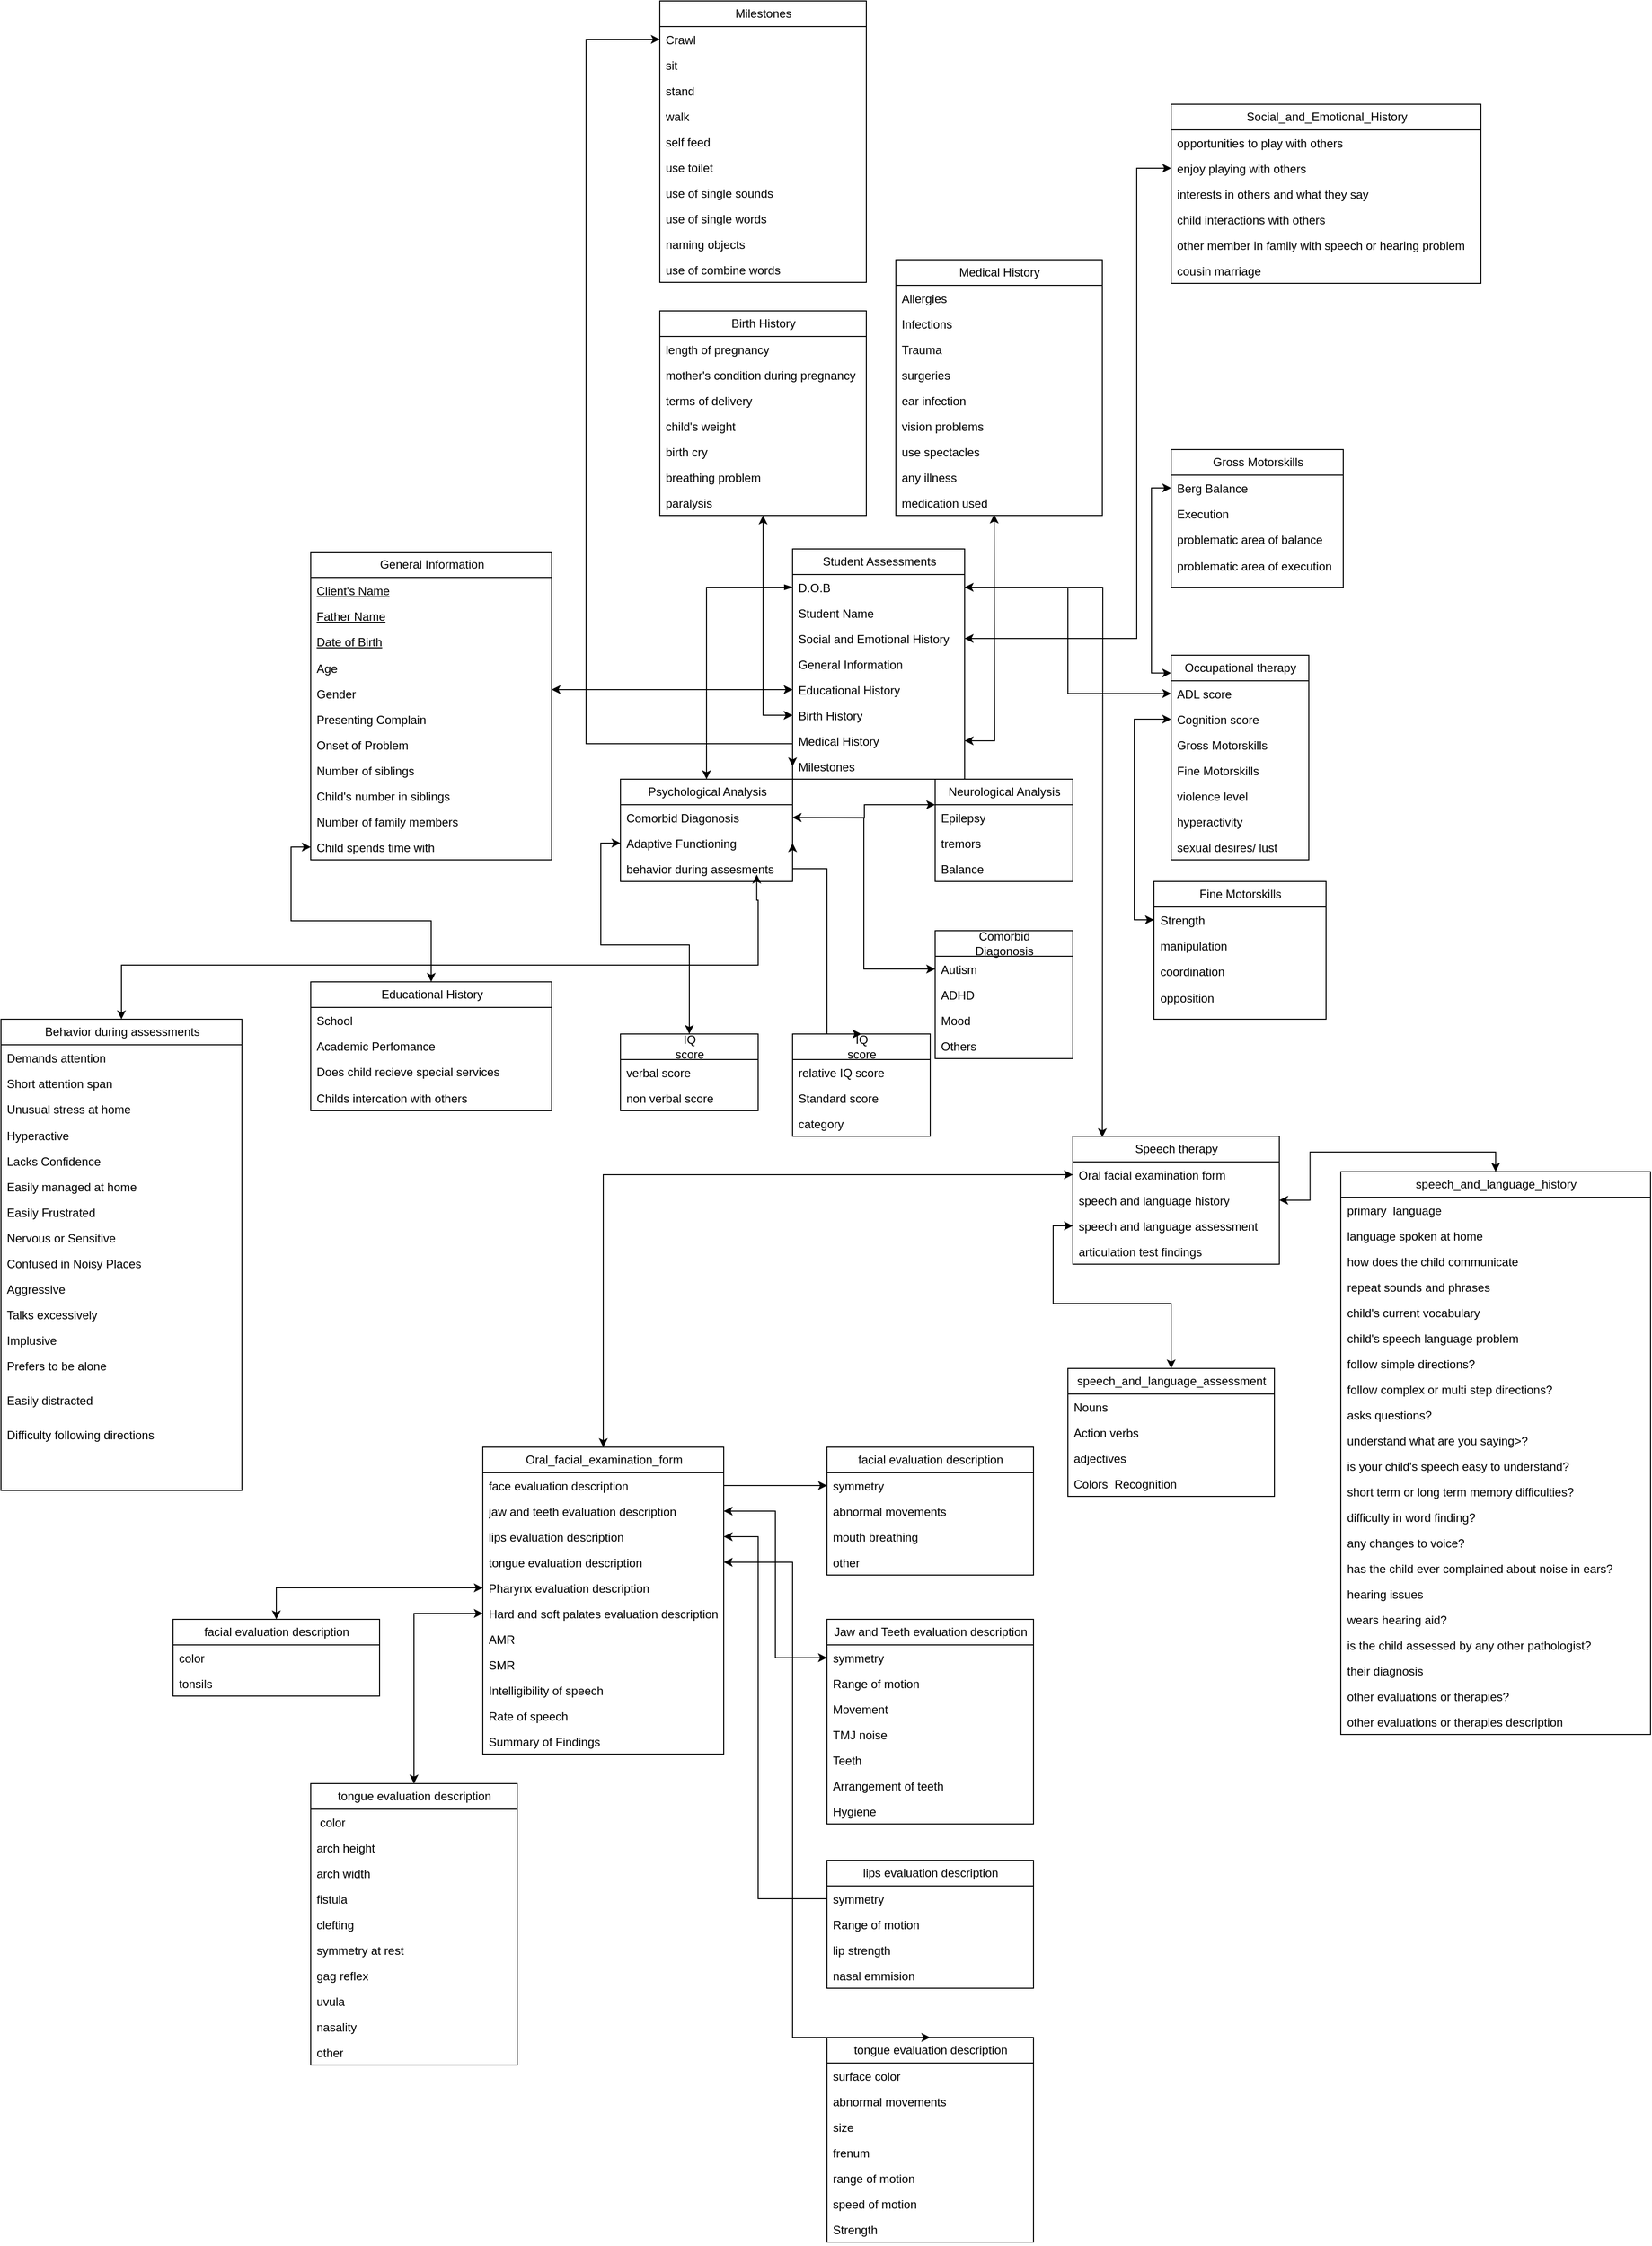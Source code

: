 <mxfile version="27.0.9">
  <diagram name="Page-1" id="cxBWBQMw9Y_2NdGrwYWV">
    <mxGraphModel dx="3151" dy="2114" grid="1" gridSize="35" guides="1" tooltips="1" connect="1" arrows="1" fold="1" page="1" pageScale="1" pageWidth="850" pageHeight="1100" math="0" shadow="0">
      <root>
        <mxCell id="0" />
        <mxCell id="1" parent="0" />
        <mxCell id="Hcx9xvRhPuMiSi3vXPX2-5" value="Student Assessments" style="swimlane;fontStyle=0;childLayout=stackLayout;horizontal=1;startSize=26;fillColor=none;horizontalStack=0;resizeParent=1;resizeParentMax=0;resizeLast=0;collapsible=1;marginBottom=0;html=1;" parent="1" vertex="1">
          <mxGeometry x="280" y="137" width="175" height="234" as="geometry" />
        </mxCell>
        <mxCell id="Hcx9xvRhPuMiSi3vXPX2-110" style="edgeStyle=orthogonalEdgeStyle;rounded=0;orthogonalLoop=1;jettySize=auto;html=1;exitX=1;exitY=0.5;exitDx=0;exitDy=0;" parent="Hcx9xvRhPuMiSi3vXPX2-5" source="Hcx9xvRhPuMiSi3vXPX2-6" edge="1">
          <mxGeometry relative="1" as="geometry">
            <mxPoint x="315" y="598" as="targetPoint" />
          </mxGeometry>
        </mxCell>
        <mxCell id="Hcx9xvRhPuMiSi3vXPX2-6" value="D.O.B" style="text;strokeColor=none;fillColor=none;align=left;verticalAlign=top;spacingLeft=4;spacingRight=4;overflow=hidden;rotatable=0;points=[[0,0.5],[1,0.5]];portConstraint=eastwest;whiteSpace=wrap;html=1;" parent="Hcx9xvRhPuMiSi3vXPX2-5" vertex="1">
          <mxGeometry y="26" width="175" height="26" as="geometry" />
        </mxCell>
        <mxCell id="Hcx9xvRhPuMiSi3vXPX2-7" value="Student Name" style="text;strokeColor=none;fillColor=none;align=left;verticalAlign=top;spacingLeft=4;spacingRight=4;overflow=hidden;rotatable=0;points=[[0,0.5],[1,0.5]];portConstraint=eastwest;whiteSpace=wrap;html=1;" parent="Hcx9xvRhPuMiSi3vXPX2-5" vertex="1">
          <mxGeometry y="52" width="175" height="26" as="geometry" />
        </mxCell>
        <mxCell id="Hcx9xvRhPuMiSi3vXPX2-116" style="edgeStyle=orthogonalEdgeStyle;rounded=0;orthogonalLoop=1;jettySize=auto;html=1;exitX=1;exitY=0.5;exitDx=0;exitDy=0;" parent="Hcx9xvRhPuMiSi3vXPX2-5" source="Hcx9xvRhPuMiSi3vXPX2-108" edge="1">
          <mxGeometry relative="1" as="geometry">
            <mxPoint x="175.053" y="91.211" as="targetPoint" />
          </mxGeometry>
        </mxCell>
        <mxCell id="Hcx9xvRhPuMiSi3vXPX2-108" value="Social and Emotional History" style="text;strokeColor=none;fillColor=none;align=left;verticalAlign=top;spacingLeft=4;spacingRight=4;overflow=hidden;rotatable=0;points=[[0,0.5],[1,0.5]];portConstraint=eastwest;whiteSpace=wrap;html=1;" parent="Hcx9xvRhPuMiSi3vXPX2-5" vertex="1">
          <mxGeometry y="78" width="175" height="26" as="geometry" />
        </mxCell>
        <mxCell id="Hcx9xvRhPuMiSi3vXPX2-76" value="General Information" style="text;strokeColor=none;fillColor=none;align=left;verticalAlign=top;spacingLeft=4;spacingRight=4;overflow=hidden;rotatable=0;points=[[0,0.5],[1,0.5]];portConstraint=eastwest;whiteSpace=wrap;html=1;" parent="Hcx9xvRhPuMiSi3vXPX2-5" vertex="1">
          <mxGeometry y="104" width="175" height="26" as="geometry" />
        </mxCell>
        <mxCell id="Hcx9xvRhPuMiSi3vXPX2-77" value="Educational History" style="text;strokeColor=none;fillColor=none;align=left;verticalAlign=top;spacingLeft=4;spacingRight=4;overflow=hidden;rotatable=0;points=[[0,0.5],[1,0.5]];portConstraint=eastwest;whiteSpace=wrap;html=1;" parent="Hcx9xvRhPuMiSi3vXPX2-5" vertex="1">
          <mxGeometry y="130" width="175" height="26" as="geometry" />
        </mxCell>
        <mxCell id="Hcx9xvRhPuMiSi3vXPX2-68" value="Birth History" style="text;strokeColor=none;fillColor=none;align=left;verticalAlign=top;spacingLeft=4;spacingRight=4;overflow=hidden;rotatable=0;points=[[0,0.5],[1,0.5]];portConstraint=eastwest;whiteSpace=wrap;html=1;" parent="Hcx9xvRhPuMiSi3vXPX2-5" vertex="1">
          <mxGeometry y="156" width="175" height="26" as="geometry" />
        </mxCell>
        <mxCell id="Hcx9xvRhPuMiSi3vXPX2-82" style="edgeStyle=orthogonalEdgeStyle;rounded=0;orthogonalLoop=1;jettySize=auto;html=1;exitX=1;exitY=0.5;exitDx=0;exitDy=0;startArrow=classic;startFill=1;" parent="Hcx9xvRhPuMiSi3vXPX2-5" source="Hcx9xvRhPuMiSi3vXPX2-69" edge="1">
          <mxGeometry relative="1" as="geometry">
            <mxPoint x="205" y="-35" as="targetPoint" />
          </mxGeometry>
        </mxCell>
        <mxCell id="Hcx9xvRhPuMiSi3vXPX2-69" value="Medical History" style="text;strokeColor=none;fillColor=none;align=left;verticalAlign=top;spacingLeft=4;spacingRight=4;overflow=hidden;rotatable=0;points=[[0,0.5],[1,0.5]];portConstraint=eastwest;whiteSpace=wrap;html=1;" parent="Hcx9xvRhPuMiSi3vXPX2-5" vertex="1">
          <mxGeometry y="182" width="175" height="26" as="geometry" />
        </mxCell>
        <mxCell id="Hcx9xvRhPuMiSi3vXPX2-70" value="Milestones" style="text;strokeColor=none;fillColor=none;align=left;verticalAlign=top;spacingLeft=4;spacingRight=4;overflow=hidden;rotatable=0;points=[[0,0.5],[1,0.5]];portConstraint=eastwest;whiteSpace=wrap;html=1;" parent="Hcx9xvRhPuMiSi3vXPX2-5" vertex="1">
          <mxGeometry y="208" width="175" height="26" as="geometry" />
        </mxCell>
        <mxCell id="Hcx9xvRhPuMiSi3vXPX2-12" value="Psychological Analysis" style="swimlane;fontStyle=0;childLayout=stackLayout;horizontal=1;startSize=26;fillColor=none;horizontalStack=0;resizeParent=1;resizeParentMax=0;resizeLast=0;collapsible=1;marginBottom=0;html=1;" parent="1" vertex="1">
          <mxGeometry x="105" y="371" width="175" height="104" as="geometry" />
        </mxCell>
        <mxCell id="Hcx9xvRhPuMiSi3vXPX2-17" value="Comorbid Diagonosis" style="text;strokeColor=none;fillColor=none;align=left;verticalAlign=top;spacingLeft=4;spacingRight=4;overflow=hidden;rotatable=0;points=[[0,0.5],[1,0.5]];portConstraint=eastwest;whiteSpace=wrap;html=1;" parent="Hcx9xvRhPuMiSi3vXPX2-12" vertex="1">
          <mxGeometry y="26" width="175" height="26" as="geometry" />
        </mxCell>
        <mxCell id="Hcx9xvRhPuMiSi3vXPX2-19" value="Adaptive Functioning" style="text;strokeColor=none;fillColor=none;align=left;verticalAlign=top;spacingLeft=4;spacingRight=4;overflow=hidden;rotatable=0;points=[[0,0.5],[1,0.5]];portConstraint=eastwest;whiteSpace=wrap;html=1;" parent="Hcx9xvRhPuMiSi3vXPX2-12" vertex="1">
          <mxGeometry y="52" width="175" height="26" as="geometry" />
        </mxCell>
        <mxCell id="Hcx9xvRhPuMiSi3vXPX2-128" value="behavior during assesments" style="text;strokeColor=none;fillColor=none;align=left;verticalAlign=top;spacingLeft=4;spacingRight=4;overflow=hidden;rotatable=0;points=[[0,0.5],[1,0.5]];portConstraint=eastwest;whiteSpace=wrap;html=1;" parent="Hcx9xvRhPuMiSi3vXPX2-12" vertex="1">
          <mxGeometry y="78" width="175" height="26" as="geometry" />
        </mxCell>
        <mxCell id="Hcx9xvRhPuMiSi3vXPX2-16" style="edgeStyle=orthogonalEdgeStyle;rounded=0;orthogonalLoop=1;jettySize=auto;html=1;exitX=0;exitY=0.5;exitDx=0;exitDy=0;entryX=0.5;entryY=0;entryDx=0;entryDy=0;startArrow=blockThin;startFill=1;" parent="1" source="Hcx9xvRhPuMiSi3vXPX2-6" target="Hcx9xvRhPuMiSi3vXPX2-12" edge="1">
          <mxGeometry relative="1" as="geometry" />
        </mxCell>
        <mxCell id="Hcx9xvRhPuMiSi3vXPX2-130" style="edgeStyle=orthogonalEdgeStyle;rounded=0;orthogonalLoop=1;jettySize=auto;html=1;exitX=0;exitY=0.25;exitDx=0;exitDy=0;entryX=1;entryY=0.5;entryDx=0;entryDy=0;startArrow=classic;startFill=1;" parent="1" source="Hcx9xvRhPuMiSi3vXPX2-20" edge="1">
          <mxGeometry relative="1" as="geometry">
            <mxPoint x="280" y="410.0" as="targetPoint" />
          </mxGeometry>
        </mxCell>
        <mxCell id="Hcx9xvRhPuMiSi3vXPX2-20" value="Neurological Analysis" style="swimlane;fontStyle=0;childLayout=stackLayout;horizontal=1;startSize=26;fillColor=none;horizontalStack=0;resizeParent=1;resizeParentMax=0;resizeLast=0;collapsible=1;marginBottom=0;html=1;" parent="1" vertex="1">
          <mxGeometry x="425" y="371" width="140" height="104" as="geometry" />
        </mxCell>
        <mxCell id="Hcx9xvRhPuMiSi3vXPX2-21" value="Epilepsy" style="text;strokeColor=none;fillColor=none;align=left;verticalAlign=top;spacingLeft=4;spacingRight=4;overflow=hidden;rotatable=0;points=[[0,0.5],[1,0.5]];portConstraint=eastwest;whiteSpace=wrap;html=1;" parent="Hcx9xvRhPuMiSi3vXPX2-20" vertex="1">
          <mxGeometry y="26" width="140" height="26" as="geometry" />
        </mxCell>
        <mxCell id="Hcx9xvRhPuMiSi3vXPX2-22" value="tremors" style="text;strokeColor=none;fillColor=none;align=left;verticalAlign=top;spacingLeft=4;spacingRight=4;overflow=hidden;rotatable=0;points=[[0,0.5],[1,0.5]];portConstraint=eastwest;whiteSpace=wrap;html=1;" parent="Hcx9xvRhPuMiSi3vXPX2-20" vertex="1">
          <mxGeometry y="52" width="140" height="26" as="geometry" />
        </mxCell>
        <mxCell id="Hcx9xvRhPuMiSi3vXPX2-23" value="Balance" style="text;strokeColor=none;fillColor=none;align=left;verticalAlign=top;spacingLeft=4;spacingRight=4;overflow=hidden;rotatable=0;points=[[0,0.5],[1,0.5]];portConstraint=eastwest;whiteSpace=wrap;html=1;" parent="Hcx9xvRhPuMiSi3vXPX2-20" vertex="1">
          <mxGeometry y="78" width="140" height="26" as="geometry" />
        </mxCell>
        <mxCell id="Hcx9xvRhPuMiSi3vXPX2-25" value="&lt;span style=&quot;text-align: left; text-wrap: wrap;&quot;&gt;Comorbid Diagonosis&lt;/span&gt;" style="swimlane;fontStyle=0;childLayout=stackLayout;horizontal=1;startSize=26;fillColor=none;horizontalStack=0;resizeParent=1;resizeParentMax=0;resizeLast=0;collapsible=1;marginBottom=0;html=1;" parent="1" vertex="1">
          <mxGeometry x="425" y="525" width="140" height="130" as="geometry" />
        </mxCell>
        <mxCell id="Hcx9xvRhPuMiSi3vXPX2-26" value="Autism" style="text;strokeColor=none;fillColor=none;align=left;verticalAlign=top;spacingLeft=4;spacingRight=4;overflow=hidden;rotatable=0;points=[[0,0.5],[1,0.5]];portConstraint=eastwest;whiteSpace=wrap;html=1;" parent="Hcx9xvRhPuMiSi3vXPX2-25" vertex="1">
          <mxGeometry y="26" width="140" height="26" as="geometry" />
        </mxCell>
        <mxCell id="Hcx9xvRhPuMiSi3vXPX2-27" value="ADHD" style="text;strokeColor=none;fillColor=none;align=left;verticalAlign=top;spacingLeft=4;spacingRight=4;overflow=hidden;rotatable=0;points=[[0,0.5],[1,0.5]];portConstraint=eastwest;whiteSpace=wrap;html=1;" parent="Hcx9xvRhPuMiSi3vXPX2-25" vertex="1">
          <mxGeometry y="52" width="140" height="26" as="geometry" />
        </mxCell>
        <mxCell id="Hcx9xvRhPuMiSi3vXPX2-28" value="Mood" style="text;strokeColor=none;fillColor=none;align=left;verticalAlign=top;spacingLeft=4;spacingRight=4;overflow=hidden;rotatable=0;points=[[0,0.5],[1,0.5]];portConstraint=eastwest;whiteSpace=wrap;html=1;" parent="Hcx9xvRhPuMiSi3vXPX2-25" vertex="1">
          <mxGeometry y="78" width="140" height="26" as="geometry" />
        </mxCell>
        <mxCell id="Hcx9xvRhPuMiSi3vXPX2-29" value="Others" style="text;strokeColor=none;fillColor=none;align=left;verticalAlign=top;spacingLeft=4;spacingRight=4;overflow=hidden;rotatable=0;points=[[0,0.5],[1,0.5]];portConstraint=eastwest;whiteSpace=wrap;html=1;" parent="Hcx9xvRhPuMiSi3vXPX2-25" vertex="1">
          <mxGeometry y="104" width="140" height="26" as="geometry" />
        </mxCell>
        <mxCell id="Hcx9xvRhPuMiSi3vXPX2-37" style="edgeStyle=orthogonalEdgeStyle;rounded=0;orthogonalLoop=1;jettySize=auto;html=1;exitX=0.5;exitY=0;exitDx=0;exitDy=0;entryX=1;entryY=0.5;entryDx=0;entryDy=0;startArrow=classic;startFill=1;" parent="1" source="Hcx9xvRhPuMiSi3vXPX2-31" target="Hcx9xvRhPuMiSi3vXPX2-19" edge="1">
          <mxGeometry relative="1" as="geometry">
            <Array as="points">
              <mxPoint x="315" y="630" />
              <mxPoint x="315" y="462" />
            </Array>
          </mxGeometry>
        </mxCell>
        <mxCell id="Hcx9xvRhPuMiSi3vXPX2-31" value="&lt;span style=&quot;text-align: left; text-wrap: wrap;&quot;&gt;IQ score&lt;/span&gt;" style="swimlane;fontStyle=0;childLayout=stackLayout;horizontal=1;startSize=26;fillColor=none;horizontalStack=0;resizeParent=1;resizeParentMax=0;resizeLast=0;collapsible=1;marginBottom=0;html=1;" parent="1" vertex="1">
          <mxGeometry x="280" y="630" width="140" height="104" as="geometry" />
        </mxCell>
        <mxCell id="Hcx9xvRhPuMiSi3vXPX2-32" value="relative IQ score" style="text;strokeColor=none;fillColor=none;align=left;verticalAlign=top;spacingLeft=4;spacingRight=4;overflow=hidden;rotatable=0;points=[[0,0.5],[1,0.5]];portConstraint=eastwest;whiteSpace=wrap;html=1;" parent="Hcx9xvRhPuMiSi3vXPX2-31" vertex="1">
          <mxGeometry y="26" width="140" height="26" as="geometry" />
        </mxCell>
        <mxCell id="Hcx9xvRhPuMiSi3vXPX2-33" value="Standard score" style="text;strokeColor=none;fillColor=none;align=left;verticalAlign=top;spacingLeft=4;spacingRight=4;overflow=hidden;rotatable=0;points=[[0,0.5],[1,0.5]];portConstraint=eastwest;whiteSpace=wrap;html=1;" parent="Hcx9xvRhPuMiSi3vXPX2-31" vertex="1">
          <mxGeometry y="52" width="140" height="26" as="geometry" />
        </mxCell>
        <mxCell id="Hcx9xvRhPuMiSi3vXPX2-34" value="category" style="text;strokeColor=none;fillColor=none;align=left;verticalAlign=top;spacingLeft=4;spacingRight=4;overflow=hidden;rotatable=0;points=[[0,0.5],[1,0.5]];portConstraint=eastwest;whiteSpace=wrap;html=1;" parent="Hcx9xvRhPuMiSi3vXPX2-31" vertex="1">
          <mxGeometry y="78" width="140" height="26" as="geometry" />
        </mxCell>
        <mxCell id="Hcx9xvRhPuMiSi3vXPX2-42" style="edgeStyle=orthogonalEdgeStyle;rounded=0;orthogonalLoop=1;jettySize=auto;html=1;exitX=0.5;exitY=0;exitDx=0;exitDy=0;entryX=0;entryY=0.5;entryDx=0;entryDy=0;startArrow=classic;startFill=1;" parent="1" source="Hcx9xvRhPuMiSi3vXPX2-38" target="Hcx9xvRhPuMiSi3vXPX2-19" edge="1">
          <mxGeometry relative="1" as="geometry" />
        </mxCell>
        <mxCell id="Hcx9xvRhPuMiSi3vXPX2-38" value="&lt;span style=&quot;text-align: left; text-wrap: wrap;&quot;&gt;IQ score&lt;/span&gt;" style="swimlane;fontStyle=0;childLayout=stackLayout;horizontal=1;startSize=26;fillColor=none;horizontalStack=0;resizeParent=1;resizeParentMax=0;resizeLast=0;collapsible=1;marginBottom=0;html=1;" parent="1" vertex="1">
          <mxGeometry x="105" y="630" width="140" height="78" as="geometry" />
        </mxCell>
        <mxCell id="Hcx9xvRhPuMiSi3vXPX2-39" value="verbal score" style="text;strokeColor=none;fillColor=none;align=left;verticalAlign=top;spacingLeft=4;spacingRight=4;overflow=hidden;rotatable=0;points=[[0,0.5],[1,0.5]];portConstraint=eastwest;whiteSpace=wrap;html=1;" parent="Hcx9xvRhPuMiSi3vXPX2-38" vertex="1">
          <mxGeometry y="26" width="140" height="26" as="geometry" />
        </mxCell>
        <mxCell id="Hcx9xvRhPuMiSi3vXPX2-40" value="non verbal score" style="text;strokeColor=none;fillColor=none;align=left;verticalAlign=top;spacingLeft=4;spacingRight=4;overflow=hidden;rotatable=0;points=[[0,0.5],[1,0.5]];portConstraint=eastwest;whiteSpace=wrap;html=1;" parent="Hcx9xvRhPuMiSi3vXPX2-38" vertex="1">
          <mxGeometry y="52" width="140" height="26" as="geometry" />
        </mxCell>
        <mxCell id="Hcx9xvRhPuMiSi3vXPX2-45" value="Occupational therapy" style="swimlane;fontStyle=0;childLayout=stackLayout;horizontal=1;startSize=26;fillColor=none;horizontalStack=0;resizeParent=1;resizeParentMax=0;resizeLast=0;collapsible=1;marginBottom=0;html=1;" parent="1" vertex="1">
          <mxGeometry x="665" y="245" width="140" height="208" as="geometry" />
        </mxCell>
        <mxCell id="Hcx9xvRhPuMiSi3vXPX2-46" value="ADL score" style="text;strokeColor=none;fillColor=none;align=left;verticalAlign=top;spacingLeft=4;spacingRight=4;overflow=hidden;rotatable=0;points=[[0,0.5],[1,0.5]];portConstraint=eastwest;whiteSpace=wrap;html=1;" parent="Hcx9xvRhPuMiSi3vXPX2-45" vertex="1">
          <mxGeometry y="26" width="140" height="26" as="geometry" />
        </mxCell>
        <mxCell id="Hcx9xvRhPuMiSi3vXPX2-47" value="Cognition score" style="text;strokeColor=none;fillColor=none;align=left;verticalAlign=top;spacingLeft=4;spacingRight=4;overflow=hidden;rotatable=0;points=[[0,0.5],[1,0.5]];portConstraint=eastwest;whiteSpace=wrap;html=1;" parent="Hcx9xvRhPuMiSi3vXPX2-45" vertex="1">
          <mxGeometry y="52" width="140" height="26" as="geometry" />
        </mxCell>
        <mxCell id="Hcx9xvRhPuMiSi3vXPX2-48" value="Gross Motorskills" style="text;strokeColor=none;fillColor=none;align=left;verticalAlign=top;spacingLeft=4;spacingRight=4;overflow=hidden;rotatable=0;points=[[0,0.5],[1,0.5]];portConstraint=eastwest;whiteSpace=wrap;html=1;" parent="Hcx9xvRhPuMiSi3vXPX2-45" vertex="1">
          <mxGeometry y="78" width="140" height="26" as="geometry" />
        </mxCell>
        <mxCell id="Hcx9xvRhPuMiSi3vXPX2-56" value="Fine Motorskills" style="text;strokeColor=none;fillColor=none;align=left;verticalAlign=top;spacingLeft=4;spacingRight=4;overflow=hidden;rotatable=0;points=[[0,0.5],[1,0.5]];portConstraint=eastwest;whiteSpace=wrap;html=1;" parent="Hcx9xvRhPuMiSi3vXPX2-45" vertex="1">
          <mxGeometry y="104" width="140" height="26" as="geometry" />
        </mxCell>
        <mxCell id="Hcx9xvRhPuMiSi3vXPX2-63" value="violence level" style="text;strokeColor=none;fillColor=none;align=left;verticalAlign=top;spacingLeft=4;spacingRight=4;overflow=hidden;rotatable=0;points=[[0,0.5],[1,0.5]];portConstraint=eastwest;whiteSpace=wrap;html=1;" parent="Hcx9xvRhPuMiSi3vXPX2-45" vertex="1">
          <mxGeometry y="130" width="140" height="26" as="geometry" />
        </mxCell>
        <mxCell id="Hcx9xvRhPuMiSi3vXPX2-64" value="hyperactivity" style="text;strokeColor=none;fillColor=none;align=left;verticalAlign=top;spacingLeft=4;spacingRight=4;overflow=hidden;rotatable=0;points=[[0,0.5],[1,0.5]];portConstraint=eastwest;whiteSpace=wrap;html=1;" parent="Hcx9xvRhPuMiSi3vXPX2-45" vertex="1">
          <mxGeometry y="156" width="140" height="26" as="geometry" />
        </mxCell>
        <mxCell id="Hcx9xvRhPuMiSi3vXPX2-65" value="sexual desires/ lust" style="text;strokeColor=none;fillColor=none;align=left;verticalAlign=top;spacingLeft=4;spacingRight=4;overflow=hidden;rotatable=0;points=[[0,0.5],[1,0.5]];portConstraint=eastwest;whiteSpace=wrap;html=1;" parent="Hcx9xvRhPuMiSi3vXPX2-45" vertex="1">
          <mxGeometry y="182" width="140" height="26" as="geometry" />
        </mxCell>
        <mxCell id="Hcx9xvRhPuMiSi3vXPX2-50" value="Gross Motorskills" style="swimlane;fontStyle=0;childLayout=stackLayout;horizontal=1;startSize=26;fillColor=none;horizontalStack=0;resizeParent=1;resizeParentMax=0;resizeLast=0;collapsible=1;marginBottom=0;html=1;" parent="1" vertex="1">
          <mxGeometry x="665" y="36" width="175" height="140" as="geometry" />
        </mxCell>
        <mxCell id="Hcx9xvRhPuMiSi3vXPX2-51" value="Berg Balance&amp;nbsp;" style="text;strokeColor=none;fillColor=none;align=left;verticalAlign=top;spacingLeft=4;spacingRight=4;overflow=hidden;rotatable=0;points=[[0,0.5],[1,0.5]];portConstraint=eastwest;whiteSpace=wrap;html=1;" parent="Hcx9xvRhPuMiSi3vXPX2-50" vertex="1">
          <mxGeometry y="26" width="175" height="26" as="geometry" />
        </mxCell>
        <mxCell id="Hcx9xvRhPuMiSi3vXPX2-52" value="Execution&amp;nbsp;" style="text;strokeColor=none;fillColor=none;align=left;verticalAlign=top;spacingLeft=4;spacingRight=4;overflow=hidden;rotatable=0;points=[[0,0.5],[1,0.5]];portConstraint=eastwest;whiteSpace=wrap;html=1;" parent="Hcx9xvRhPuMiSi3vXPX2-50" vertex="1">
          <mxGeometry y="52" width="175" height="26" as="geometry" />
        </mxCell>
        <mxCell id="Hcx9xvRhPuMiSi3vXPX2-53" value="problematic area of balance" style="text;strokeColor=none;fillColor=none;align=left;verticalAlign=top;spacingLeft=4;spacingRight=4;overflow=hidden;rotatable=0;points=[[0,0.5],[1,0.5]];portConstraint=eastwest;whiteSpace=wrap;html=1;" parent="Hcx9xvRhPuMiSi3vXPX2-50" vertex="1">
          <mxGeometry y="78" width="175" height="27" as="geometry" />
        </mxCell>
        <mxCell id="Hcx9xvRhPuMiSi3vXPX2-57" value="problematic area of execution" style="text;strokeColor=none;fillColor=none;align=left;verticalAlign=top;spacingLeft=4;spacingRight=4;overflow=hidden;rotatable=0;points=[[0,0.5],[1,0.5]];portConstraint=eastwest;whiteSpace=wrap;html=1;" parent="Hcx9xvRhPuMiSi3vXPX2-50" vertex="1">
          <mxGeometry y="105" width="175" height="35" as="geometry" />
        </mxCell>
        <mxCell id="Hcx9xvRhPuMiSi3vXPX2-54" style="edgeStyle=orthogonalEdgeStyle;rounded=0;orthogonalLoop=1;jettySize=auto;html=1;exitX=1;exitY=0.5;exitDx=0;exitDy=0;entryX=0;entryY=0.5;entryDx=0;entryDy=0;startArrow=classic;startFill=1;" parent="1" source="Hcx9xvRhPuMiSi3vXPX2-6" target="Hcx9xvRhPuMiSi3vXPX2-46" edge="1">
          <mxGeometry relative="1" as="geometry" />
        </mxCell>
        <mxCell id="Hcx9xvRhPuMiSi3vXPX2-55" style="edgeStyle=orthogonalEdgeStyle;rounded=0;orthogonalLoop=1;jettySize=auto;html=1;exitX=0;exitY=0.5;exitDx=0;exitDy=0;entryX=0;entryY=0.087;entryDx=0;entryDy=0;entryPerimeter=0;startArrow=classic;startFill=1;" parent="1" source="Hcx9xvRhPuMiSi3vXPX2-51" target="Hcx9xvRhPuMiSi3vXPX2-45" edge="1">
          <mxGeometry relative="1" as="geometry" />
        </mxCell>
        <mxCell id="Hcx9xvRhPuMiSi3vXPX2-58" value="Fine Motorskills" style="swimlane;fontStyle=0;childLayout=stackLayout;horizontal=1;startSize=26;fillColor=none;horizontalStack=0;resizeParent=1;resizeParentMax=0;resizeLast=0;collapsible=1;marginBottom=0;html=1;" parent="1" vertex="1">
          <mxGeometry x="647.5" y="475" width="175" height="140" as="geometry" />
        </mxCell>
        <mxCell id="Hcx9xvRhPuMiSi3vXPX2-59" value="Strength" style="text;strokeColor=none;fillColor=none;align=left;verticalAlign=top;spacingLeft=4;spacingRight=4;overflow=hidden;rotatable=0;points=[[0,0.5],[1,0.5]];portConstraint=eastwest;whiteSpace=wrap;html=1;" parent="Hcx9xvRhPuMiSi3vXPX2-58" vertex="1">
          <mxGeometry y="26" width="175" height="26" as="geometry" />
        </mxCell>
        <mxCell id="Hcx9xvRhPuMiSi3vXPX2-60" value="manipulation" style="text;strokeColor=none;fillColor=none;align=left;verticalAlign=top;spacingLeft=4;spacingRight=4;overflow=hidden;rotatable=0;points=[[0,0.5],[1,0.5]];portConstraint=eastwest;whiteSpace=wrap;html=1;" parent="Hcx9xvRhPuMiSi3vXPX2-58" vertex="1">
          <mxGeometry y="52" width="175" height="26" as="geometry" />
        </mxCell>
        <mxCell id="Hcx9xvRhPuMiSi3vXPX2-61" value="coordination" style="text;strokeColor=none;fillColor=none;align=left;verticalAlign=top;spacingLeft=4;spacingRight=4;overflow=hidden;rotatable=0;points=[[0,0.5],[1,0.5]];portConstraint=eastwest;whiteSpace=wrap;html=1;" parent="Hcx9xvRhPuMiSi3vXPX2-58" vertex="1">
          <mxGeometry y="78" width="175" height="27" as="geometry" />
        </mxCell>
        <mxCell id="Hcx9xvRhPuMiSi3vXPX2-62" value="opposition" style="text;strokeColor=none;fillColor=none;align=left;verticalAlign=top;spacingLeft=4;spacingRight=4;overflow=hidden;rotatable=0;points=[[0,0.5],[1,0.5]];portConstraint=eastwest;whiteSpace=wrap;html=1;" parent="Hcx9xvRhPuMiSi3vXPX2-58" vertex="1">
          <mxGeometry y="105" width="175" height="35" as="geometry" />
        </mxCell>
        <mxCell id="Hcx9xvRhPuMiSi3vXPX2-66" style="edgeStyle=orthogonalEdgeStyle;rounded=0;orthogonalLoop=1;jettySize=auto;html=1;exitX=0;exitY=0.5;exitDx=0;exitDy=0;entryX=0;entryY=0.5;entryDx=0;entryDy=0;startArrow=classic;startFill=1;" parent="1" source="Hcx9xvRhPuMiSi3vXPX2-59" target="Hcx9xvRhPuMiSi3vXPX2-47" edge="1">
          <mxGeometry relative="1" as="geometry" />
        </mxCell>
        <mxCell id="Hcx9xvRhPuMiSi3vXPX2-71" value="Birth History" style="swimlane;fontStyle=0;childLayout=stackLayout;horizontal=1;startSize=26;fillColor=none;horizontalStack=0;resizeParent=1;resizeParentMax=0;resizeLast=0;collapsible=1;marginBottom=0;html=1;" parent="1" vertex="1">
          <mxGeometry x="145" y="-105" width="210" height="208" as="geometry" />
        </mxCell>
        <mxCell id="Hcx9xvRhPuMiSi3vXPX2-72" value="length of pregnancy" style="text;strokeColor=none;fillColor=none;align=left;verticalAlign=top;spacingLeft=4;spacingRight=4;overflow=hidden;rotatable=0;points=[[0,0.5],[1,0.5]];portConstraint=eastwest;whiteSpace=wrap;html=1;" parent="Hcx9xvRhPuMiSi3vXPX2-71" vertex="1">
          <mxGeometry y="26" width="210" height="26" as="geometry" />
        </mxCell>
        <mxCell id="Hcx9xvRhPuMiSi3vXPX2-73" value="mother&#39;s condition during pregnancy&amp;nbsp;" style="text;strokeColor=none;fillColor=none;align=left;verticalAlign=top;spacingLeft=4;spacingRight=4;overflow=hidden;rotatable=0;points=[[0,0.5],[1,0.5]];portConstraint=eastwest;whiteSpace=wrap;html=1;" parent="Hcx9xvRhPuMiSi3vXPX2-71" vertex="1">
          <mxGeometry y="52" width="210" height="26" as="geometry" />
        </mxCell>
        <mxCell id="Hcx9xvRhPuMiSi3vXPX2-74" value="terms of delivery" style="text;strokeColor=none;fillColor=none;align=left;verticalAlign=top;spacingLeft=4;spacingRight=4;overflow=hidden;rotatable=0;points=[[0,0.5],[1,0.5]];portConstraint=eastwest;whiteSpace=wrap;html=1;" parent="Hcx9xvRhPuMiSi3vXPX2-71" vertex="1">
          <mxGeometry y="78" width="210" height="26" as="geometry" />
        </mxCell>
        <mxCell id="Hcx9xvRhPuMiSi3vXPX2-78" value="child&#39;s weight" style="text;strokeColor=none;fillColor=none;align=left;verticalAlign=top;spacingLeft=4;spacingRight=4;overflow=hidden;rotatable=0;points=[[0,0.5],[1,0.5]];portConstraint=eastwest;whiteSpace=wrap;html=1;" parent="Hcx9xvRhPuMiSi3vXPX2-71" vertex="1">
          <mxGeometry y="104" width="210" height="26" as="geometry" />
        </mxCell>
        <mxCell id="Hcx9xvRhPuMiSi3vXPX2-79" value="birth cry" style="text;strokeColor=none;fillColor=none;align=left;verticalAlign=top;spacingLeft=4;spacingRight=4;overflow=hidden;rotatable=0;points=[[0,0.5],[1,0.5]];portConstraint=eastwest;whiteSpace=wrap;html=1;" parent="Hcx9xvRhPuMiSi3vXPX2-71" vertex="1">
          <mxGeometry y="130" width="210" height="26" as="geometry" />
        </mxCell>
        <mxCell id="Hcx9xvRhPuMiSi3vXPX2-80" value="breathing problem" style="text;strokeColor=none;fillColor=none;align=left;verticalAlign=top;spacingLeft=4;spacingRight=4;overflow=hidden;rotatable=0;points=[[0,0.5],[1,0.5]];portConstraint=eastwest;whiteSpace=wrap;html=1;" parent="Hcx9xvRhPuMiSi3vXPX2-71" vertex="1">
          <mxGeometry y="156" width="210" height="26" as="geometry" />
        </mxCell>
        <mxCell id="Hcx9xvRhPuMiSi3vXPX2-81" value="paralysis" style="text;strokeColor=none;fillColor=none;align=left;verticalAlign=top;spacingLeft=4;spacingRight=4;overflow=hidden;rotatable=0;points=[[0,0.5],[1,0.5]];portConstraint=eastwest;whiteSpace=wrap;html=1;" parent="Hcx9xvRhPuMiSi3vXPX2-71" vertex="1">
          <mxGeometry y="182" width="210" height="26" as="geometry" />
        </mxCell>
        <mxCell id="Hcx9xvRhPuMiSi3vXPX2-75" style="edgeStyle=orthogonalEdgeStyle;rounded=0;orthogonalLoop=1;jettySize=auto;html=1;exitX=0;exitY=0.5;exitDx=0;exitDy=0;entryX=0.5;entryY=1;entryDx=0;entryDy=0;startArrow=classic;startFill=1;" parent="1" source="Hcx9xvRhPuMiSi3vXPX2-68" target="Hcx9xvRhPuMiSi3vXPX2-71" edge="1">
          <mxGeometry relative="1" as="geometry" />
        </mxCell>
        <mxCell id="Hcx9xvRhPuMiSi3vXPX2-83" value="Medical History" style="swimlane;fontStyle=0;childLayout=stackLayout;horizontal=1;startSize=26;fillColor=none;horizontalStack=0;resizeParent=1;resizeParentMax=0;resizeLast=0;collapsible=1;marginBottom=0;html=1;" parent="1" vertex="1">
          <mxGeometry x="385" y="-157" width="210" height="260" as="geometry" />
        </mxCell>
        <mxCell id="Hcx9xvRhPuMiSi3vXPX2-84" value="Allergies" style="text;strokeColor=none;fillColor=none;align=left;verticalAlign=top;spacingLeft=4;spacingRight=4;overflow=hidden;rotatable=0;points=[[0,0.5],[1,0.5]];portConstraint=eastwest;whiteSpace=wrap;html=1;" parent="Hcx9xvRhPuMiSi3vXPX2-83" vertex="1">
          <mxGeometry y="26" width="210" height="26" as="geometry" />
        </mxCell>
        <mxCell id="Hcx9xvRhPuMiSi3vXPX2-85" value="Infections" style="text;strokeColor=none;fillColor=none;align=left;verticalAlign=top;spacingLeft=4;spacingRight=4;overflow=hidden;rotatable=0;points=[[0,0.5],[1,0.5]];portConstraint=eastwest;whiteSpace=wrap;html=1;" parent="Hcx9xvRhPuMiSi3vXPX2-83" vertex="1">
          <mxGeometry y="52" width="210" height="26" as="geometry" />
        </mxCell>
        <mxCell id="Hcx9xvRhPuMiSi3vXPX2-86" value="Trauma" style="text;strokeColor=none;fillColor=none;align=left;verticalAlign=top;spacingLeft=4;spacingRight=4;overflow=hidden;rotatable=0;points=[[0,0.5],[1,0.5]];portConstraint=eastwest;whiteSpace=wrap;html=1;" parent="Hcx9xvRhPuMiSi3vXPX2-83" vertex="1">
          <mxGeometry y="78" width="210" height="26" as="geometry" />
        </mxCell>
        <mxCell id="Hcx9xvRhPuMiSi3vXPX2-87" value="surgeries" style="text;strokeColor=none;fillColor=none;align=left;verticalAlign=top;spacingLeft=4;spacingRight=4;overflow=hidden;rotatable=0;points=[[0,0.5],[1,0.5]];portConstraint=eastwest;whiteSpace=wrap;html=1;" parent="Hcx9xvRhPuMiSi3vXPX2-83" vertex="1">
          <mxGeometry y="104" width="210" height="26" as="geometry" />
        </mxCell>
        <mxCell id="Hcx9xvRhPuMiSi3vXPX2-88" value="ear infection" style="text;strokeColor=none;fillColor=none;align=left;verticalAlign=top;spacingLeft=4;spacingRight=4;overflow=hidden;rotatable=0;points=[[0,0.5],[1,0.5]];portConstraint=eastwest;whiteSpace=wrap;html=1;" parent="Hcx9xvRhPuMiSi3vXPX2-83" vertex="1">
          <mxGeometry y="130" width="210" height="26" as="geometry" />
        </mxCell>
        <mxCell id="Hcx9xvRhPuMiSi3vXPX2-89" value="vision problems" style="text;strokeColor=none;fillColor=none;align=left;verticalAlign=top;spacingLeft=4;spacingRight=4;overflow=hidden;rotatable=0;points=[[0,0.5],[1,0.5]];portConstraint=eastwest;whiteSpace=wrap;html=1;" parent="Hcx9xvRhPuMiSi3vXPX2-83" vertex="1">
          <mxGeometry y="156" width="210" height="26" as="geometry" />
        </mxCell>
        <mxCell id="Hcx9xvRhPuMiSi3vXPX2-90" value="use spectacles" style="text;strokeColor=none;fillColor=none;align=left;verticalAlign=top;spacingLeft=4;spacingRight=4;overflow=hidden;rotatable=0;points=[[0,0.5],[1,0.5]];portConstraint=eastwest;whiteSpace=wrap;html=1;" parent="Hcx9xvRhPuMiSi3vXPX2-83" vertex="1">
          <mxGeometry y="182" width="210" height="26" as="geometry" />
        </mxCell>
        <mxCell id="Hcx9xvRhPuMiSi3vXPX2-94" value="any illness" style="text;strokeColor=none;fillColor=none;align=left;verticalAlign=top;spacingLeft=4;spacingRight=4;overflow=hidden;rotatable=0;points=[[0,0.5],[1,0.5]];portConstraint=eastwest;whiteSpace=wrap;html=1;" parent="Hcx9xvRhPuMiSi3vXPX2-83" vertex="1">
          <mxGeometry y="208" width="210" height="26" as="geometry" />
        </mxCell>
        <mxCell id="Hcx9xvRhPuMiSi3vXPX2-95" value="medication used" style="text;strokeColor=none;fillColor=none;align=left;verticalAlign=top;spacingLeft=4;spacingRight=4;overflow=hidden;rotatable=0;points=[[0,0.5],[1,0.5]];portConstraint=eastwest;whiteSpace=wrap;html=1;" parent="Hcx9xvRhPuMiSi3vXPX2-83" vertex="1">
          <mxGeometry y="234" width="210" height="26" as="geometry" />
        </mxCell>
        <mxCell id="Hcx9xvRhPuMiSi3vXPX2-97" value="Milestones" style="swimlane;fontStyle=0;childLayout=stackLayout;horizontal=1;startSize=26;fillColor=none;horizontalStack=0;resizeParent=1;resizeParentMax=0;resizeLast=0;collapsible=1;marginBottom=0;html=1;" parent="1" vertex="1">
          <mxGeometry x="145" y="-420" width="210" height="286" as="geometry" />
        </mxCell>
        <mxCell id="Hcx9xvRhPuMiSi3vXPX2-98" value="Crawl" style="text;strokeColor=none;fillColor=none;align=left;verticalAlign=top;spacingLeft=4;spacingRight=4;overflow=hidden;rotatable=0;points=[[0,0.5],[1,0.5]];portConstraint=eastwest;whiteSpace=wrap;html=1;" parent="Hcx9xvRhPuMiSi3vXPX2-97" vertex="1">
          <mxGeometry y="26" width="210" height="26" as="geometry" />
        </mxCell>
        <mxCell id="Hcx9xvRhPuMiSi3vXPX2-99" value="sit" style="text;strokeColor=none;fillColor=none;align=left;verticalAlign=top;spacingLeft=4;spacingRight=4;overflow=hidden;rotatable=0;points=[[0,0.5],[1,0.5]];portConstraint=eastwest;whiteSpace=wrap;html=1;" parent="Hcx9xvRhPuMiSi3vXPX2-97" vertex="1">
          <mxGeometry y="52" width="210" height="26" as="geometry" />
        </mxCell>
        <mxCell id="Hcx9xvRhPuMiSi3vXPX2-100" value="stand" style="text;strokeColor=none;fillColor=none;align=left;verticalAlign=top;spacingLeft=4;spacingRight=4;overflow=hidden;rotatable=0;points=[[0,0.5],[1,0.5]];portConstraint=eastwest;whiteSpace=wrap;html=1;" parent="Hcx9xvRhPuMiSi3vXPX2-97" vertex="1">
          <mxGeometry y="78" width="210" height="26" as="geometry" />
        </mxCell>
        <mxCell id="Hcx9xvRhPuMiSi3vXPX2-101" value="walk" style="text;strokeColor=none;fillColor=none;align=left;verticalAlign=top;spacingLeft=4;spacingRight=4;overflow=hidden;rotatable=0;points=[[0,0.5],[1,0.5]];portConstraint=eastwest;whiteSpace=wrap;html=1;" parent="Hcx9xvRhPuMiSi3vXPX2-97" vertex="1">
          <mxGeometry y="104" width="210" height="26" as="geometry" />
        </mxCell>
        <mxCell id="Hcx9xvRhPuMiSi3vXPX2-102" value="self feed" style="text;strokeColor=none;fillColor=none;align=left;verticalAlign=top;spacingLeft=4;spacingRight=4;overflow=hidden;rotatable=0;points=[[0,0.5],[1,0.5]];portConstraint=eastwest;whiteSpace=wrap;html=1;" parent="Hcx9xvRhPuMiSi3vXPX2-97" vertex="1">
          <mxGeometry y="130" width="210" height="26" as="geometry" />
        </mxCell>
        <mxCell id="Hcx9xvRhPuMiSi3vXPX2-103" value="use toilet" style="text;strokeColor=none;fillColor=none;align=left;verticalAlign=top;spacingLeft=4;spacingRight=4;overflow=hidden;rotatable=0;points=[[0,0.5],[1,0.5]];portConstraint=eastwest;whiteSpace=wrap;html=1;" parent="Hcx9xvRhPuMiSi3vXPX2-97" vertex="1">
          <mxGeometry y="156" width="210" height="26" as="geometry" />
        </mxCell>
        <mxCell id="Hcx9xvRhPuMiSi3vXPX2-104" value="use of single sounds" style="text;strokeColor=none;fillColor=none;align=left;verticalAlign=top;spacingLeft=4;spacingRight=4;overflow=hidden;rotatable=0;points=[[0,0.5],[1,0.5]];portConstraint=eastwest;whiteSpace=wrap;html=1;" parent="Hcx9xvRhPuMiSi3vXPX2-97" vertex="1">
          <mxGeometry y="182" width="210" height="26" as="geometry" />
        </mxCell>
        <mxCell id="Hcx9xvRhPuMiSi3vXPX2-105" value="use of single words" style="text;strokeColor=none;fillColor=none;align=left;verticalAlign=top;spacingLeft=4;spacingRight=4;overflow=hidden;rotatable=0;points=[[0,0.5],[1,0.5]];portConstraint=eastwest;whiteSpace=wrap;html=1;" parent="Hcx9xvRhPuMiSi3vXPX2-97" vertex="1">
          <mxGeometry y="208" width="210" height="26" as="geometry" />
        </mxCell>
        <mxCell id="Hcx9xvRhPuMiSi3vXPX2-107" value="naming objects" style="text;strokeColor=none;fillColor=none;align=left;verticalAlign=top;spacingLeft=4;spacingRight=4;overflow=hidden;rotatable=0;points=[[0,0.5],[1,0.5]];portConstraint=eastwest;whiteSpace=wrap;html=1;" parent="Hcx9xvRhPuMiSi3vXPX2-97" vertex="1">
          <mxGeometry y="234" width="210" height="26" as="geometry" />
        </mxCell>
        <mxCell id="Hcx9xvRhPuMiSi3vXPX2-106" value="use of combine words" style="text;strokeColor=none;fillColor=none;align=left;verticalAlign=top;spacingLeft=4;spacingRight=4;overflow=hidden;rotatable=0;points=[[0,0.5],[1,0.5]];portConstraint=eastwest;whiteSpace=wrap;html=1;" parent="Hcx9xvRhPuMiSi3vXPX2-97" vertex="1">
          <mxGeometry y="260" width="210" height="26" as="geometry" />
        </mxCell>
        <mxCell id="Hcx9xvRhPuMiSi3vXPX2-96" style="edgeStyle=orthogonalEdgeStyle;rounded=0;orthogonalLoop=1;jettySize=auto;html=1;exitX=0;exitY=0.5;exitDx=0;exitDy=0;entryX=0;entryY=0.5;entryDx=0;entryDy=0;startArrow=classic;startFill=1;" parent="1" source="Hcx9xvRhPuMiSi3vXPX2-70" target="Hcx9xvRhPuMiSi3vXPX2-98" edge="1">
          <mxGeometry relative="1" as="geometry">
            <mxPoint x="70" y="-210" as="targetPoint" />
            <Array as="points">
              <mxPoint x="70" y="335" />
              <mxPoint x="70" y="-381" />
            </Array>
          </mxGeometry>
        </mxCell>
        <mxCell id="Hcx9xvRhPuMiSi3vXPX2-111" value="Speech therapy" style="swimlane;fontStyle=0;childLayout=stackLayout;horizontal=1;startSize=26;fillColor=none;horizontalStack=0;resizeParent=1;resizeParentMax=0;resizeLast=0;collapsible=1;marginBottom=0;html=1;" parent="1" vertex="1">
          <mxGeometry x="565" y="734" width="210" height="130" as="geometry" />
        </mxCell>
        <mxCell id="Hcx9xvRhPuMiSi3vXPX2-112" value="Oral facial examination form&amp;nbsp;" style="text;strokeColor=none;fillColor=none;align=left;verticalAlign=top;spacingLeft=4;spacingRight=4;overflow=hidden;rotatable=0;points=[[0,0.5],[1,0.5]];portConstraint=eastwest;whiteSpace=wrap;html=1;" parent="Hcx9xvRhPuMiSi3vXPX2-111" vertex="1">
          <mxGeometry y="26" width="210" height="26" as="geometry" />
        </mxCell>
        <mxCell id="Hcx9xvRhPuMiSi3vXPX2-113" value="speech and language history" style="text;strokeColor=none;fillColor=none;align=left;verticalAlign=top;spacingLeft=4;spacingRight=4;overflow=hidden;rotatable=0;points=[[0,0.5],[1,0.5]];portConstraint=eastwest;whiteSpace=wrap;html=1;" parent="Hcx9xvRhPuMiSi3vXPX2-111" vertex="1">
          <mxGeometry y="52" width="210" height="26" as="geometry" />
        </mxCell>
        <mxCell id="Hcx9xvRhPuMiSi3vXPX2-114" value="speech and language assessment" style="text;strokeColor=none;fillColor=none;align=left;verticalAlign=top;spacingLeft=4;spacingRight=4;overflow=hidden;rotatable=0;points=[[0,0.5],[1,0.5]];portConstraint=eastwest;whiteSpace=wrap;html=1;" parent="Hcx9xvRhPuMiSi3vXPX2-111" vertex="1">
          <mxGeometry y="78" width="210" height="26" as="geometry" />
        </mxCell>
        <mxCell id="Hcx9xvRhPuMiSi3vXPX2-115" value="articulation test findings" style="text;strokeColor=none;fillColor=none;align=left;verticalAlign=top;spacingLeft=4;spacingRight=4;overflow=hidden;rotatable=0;points=[[0,0.5],[1,0.5]];portConstraint=eastwest;whiteSpace=wrap;html=1;" parent="Hcx9xvRhPuMiSi3vXPX2-111" vertex="1">
          <mxGeometry y="104" width="210" height="26" as="geometry" />
        </mxCell>
        <mxCell id="Hcx9xvRhPuMiSi3vXPX2-117" value="&lt;span style=&quot;text-align: left; text-wrap: wrap;&quot;&gt;Social_and_Emotional_History&lt;/span&gt;" style="swimlane;fontStyle=0;childLayout=stackLayout;horizontal=1;startSize=26;fillColor=none;horizontalStack=0;resizeParent=1;resizeParentMax=0;resizeLast=0;collapsible=1;marginBottom=0;html=1;" parent="1" vertex="1">
          <mxGeometry x="665" y="-315" width="315" height="182" as="geometry" />
        </mxCell>
        <mxCell id="Hcx9xvRhPuMiSi3vXPX2-118" value="opportunities to play with others" style="text;strokeColor=none;fillColor=none;align=left;verticalAlign=top;spacingLeft=4;spacingRight=4;overflow=hidden;rotatable=0;points=[[0,0.5],[1,0.5]];portConstraint=eastwest;whiteSpace=wrap;html=1;" parent="Hcx9xvRhPuMiSi3vXPX2-117" vertex="1">
          <mxGeometry y="26" width="315" height="26" as="geometry" />
        </mxCell>
        <mxCell id="Hcx9xvRhPuMiSi3vXPX2-119" value="enjoy playing with others" style="text;strokeColor=none;fillColor=none;align=left;verticalAlign=top;spacingLeft=4;spacingRight=4;overflow=hidden;rotatable=0;points=[[0,0.5],[1,0.5]];portConstraint=eastwest;whiteSpace=wrap;html=1;" parent="Hcx9xvRhPuMiSi3vXPX2-117" vertex="1">
          <mxGeometry y="52" width="315" height="26" as="geometry" />
        </mxCell>
        <mxCell id="Hcx9xvRhPuMiSi3vXPX2-120" value="interests in others and what they say" style="text;strokeColor=none;fillColor=none;align=left;verticalAlign=top;spacingLeft=4;spacingRight=4;overflow=hidden;rotatable=0;points=[[0,0.5],[1,0.5]];portConstraint=eastwest;whiteSpace=wrap;html=1;" parent="Hcx9xvRhPuMiSi3vXPX2-117" vertex="1">
          <mxGeometry y="78" width="315" height="26" as="geometry" />
        </mxCell>
        <mxCell id="Hcx9xvRhPuMiSi3vXPX2-121" value="child interactions with others" style="text;strokeColor=none;fillColor=none;align=left;verticalAlign=top;spacingLeft=4;spacingRight=4;overflow=hidden;rotatable=0;points=[[0,0.5],[1,0.5]];portConstraint=eastwest;whiteSpace=wrap;html=1;" parent="Hcx9xvRhPuMiSi3vXPX2-117" vertex="1">
          <mxGeometry y="104" width="315" height="26" as="geometry" />
        </mxCell>
        <mxCell id="Hcx9xvRhPuMiSi3vXPX2-122" value="other member in family with speech or hearing problem" style="text;strokeColor=none;fillColor=none;align=left;verticalAlign=top;spacingLeft=4;spacingRight=4;overflow=hidden;rotatable=0;points=[[0,0.5],[1,0.5]];portConstraint=eastwest;whiteSpace=wrap;html=1;" parent="Hcx9xvRhPuMiSi3vXPX2-117" vertex="1">
          <mxGeometry y="130" width="315" height="26" as="geometry" />
        </mxCell>
        <mxCell id="Hcx9xvRhPuMiSi3vXPX2-123" value="cousin marriage" style="text;strokeColor=none;fillColor=none;align=left;verticalAlign=top;spacingLeft=4;spacingRight=4;overflow=hidden;rotatable=0;points=[[0,0.5],[1,0.5]];portConstraint=eastwest;whiteSpace=wrap;html=1;" parent="Hcx9xvRhPuMiSi3vXPX2-117" vertex="1">
          <mxGeometry y="156" width="315" height="26" as="geometry" />
        </mxCell>
        <mxCell id="Hcx9xvRhPuMiSi3vXPX2-127" style="edgeStyle=orthogonalEdgeStyle;rounded=0;orthogonalLoop=1;jettySize=auto;html=1;exitX=0;exitY=0.5;exitDx=0;exitDy=0;entryX=1;entryY=0.5;entryDx=0;entryDy=0;startArrow=classic;startFill=1;" parent="1" source="Hcx9xvRhPuMiSi3vXPX2-119" target="Hcx9xvRhPuMiSi3vXPX2-108" edge="1">
          <mxGeometry relative="1" as="geometry">
            <Array as="points">
              <mxPoint x="630" y="-250" />
              <mxPoint x="630" y="228" />
            </Array>
          </mxGeometry>
        </mxCell>
        <mxCell id="Hcx9xvRhPuMiSi3vXPX2-129" style="edgeStyle=orthogonalEdgeStyle;rounded=0;orthogonalLoop=1;jettySize=auto;html=1;exitX=0;exitY=0.5;exitDx=0;exitDy=0;entryX=1;entryY=0.5;entryDx=0;entryDy=0;startArrow=classic;startFill=1;" parent="1" source="Hcx9xvRhPuMiSi3vXPX2-26" target="Hcx9xvRhPuMiSi3vXPX2-17" edge="1">
          <mxGeometry relative="1" as="geometry" />
        </mxCell>
        <mxCell id="qPIsT8shVBuXi6U69f5p-1" value="&lt;span style=&quot;text-align: left; text-wrap: wrap;&quot;&gt;speech_and_language_history&lt;/span&gt;" style="swimlane;fontStyle=0;childLayout=stackLayout;horizontal=1;startSize=26;fillColor=none;horizontalStack=0;resizeParent=1;resizeParentMax=0;resizeLast=0;collapsible=1;marginBottom=0;html=1;" parent="1" vertex="1">
          <mxGeometry x="837.5" y="770" width="315" height="572" as="geometry" />
        </mxCell>
        <mxCell id="qPIsT8shVBuXi6U69f5p-2" value="primary&amp;nbsp; language" style="text;strokeColor=none;fillColor=none;align=left;verticalAlign=top;spacingLeft=4;spacingRight=4;overflow=hidden;rotatable=0;points=[[0,0.5],[1,0.5]];portConstraint=eastwest;whiteSpace=wrap;html=1;" parent="qPIsT8shVBuXi6U69f5p-1" vertex="1">
          <mxGeometry y="26" width="315" height="26" as="geometry" />
        </mxCell>
        <mxCell id="qPIsT8shVBuXi6U69f5p-3" value="language spoken at home" style="text;strokeColor=none;fillColor=none;align=left;verticalAlign=top;spacingLeft=4;spacingRight=4;overflow=hidden;rotatable=0;points=[[0,0.5],[1,0.5]];portConstraint=eastwest;whiteSpace=wrap;html=1;" parent="qPIsT8shVBuXi6U69f5p-1" vertex="1">
          <mxGeometry y="52" width="315" height="26" as="geometry" />
        </mxCell>
        <mxCell id="qPIsT8shVBuXi6U69f5p-4" value="how does the child communicate" style="text;strokeColor=none;fillColor=none;align=left;verticalAlign=top;spacingLeft=4;spacingRight=4;overflow=hidden;rotatable=0;points=[[0,0.5],[1,0.5]];portConstraint=eastwest;whiteSpace=wrap;html=1;" parent="qPIsT8shVBuXi6U69f5p-1" vertex="1">
          <mxGeometry y="78" width="315" height="26" as="geometry" />
        </mxCell>
        <mxCell id="qPIsT8shVBuXi6U69f5p-5" value="repeat sounds and phrases" style="text;strokeColor=none;fillColor=none;align=left;verticalAlign=top;spacingLeft=4;spacingRight=4;overflow=hidden;rotatable=0;points=[[0,0.5],[1,0.5]];portConstraint=eastwest;whiteSpace=wrap;html=1;" parent="qPIsT8shVBuXi6U69f5p-1" vertex="1">
          <mxGeometry y="104" width="315" height="26" as="geometry" />
        </mxCell>
        <mxCell id="qPIsT8shVBuXi6U69f5p-6" value="child&#39;s current vocabulary" style="text;strokeColor=none;fillColor=none;align=left;verticalAlign=top;spacingLeft=4;spacingRight=4;overflow=hidden;rotatable=0;points=[[0,0.5],[1,0.5]];portConstraint=eastwest;whiteSpace=wrap;html=1;" parent="qPIsT8shVBuXi6U69f5p-1" vertex="1">
          <mxGeometry y="130" width="315" height="26" as="geometry" />
        </mxCell>
        <mxCell id="qPIsT8shVBuXi6U69f5p-7" value="child&#39;s speech language problem" style="text;strokeColor=none;fillColor=none;align=left;verticalAlign=top;spacingLeft=4;spacingRight=4;overflow=hidden;rotatable=0;points=[[0,0.5],[1,0.5]];portConstraint=eastwest;whiteSpace=wrap;html=1;" parent="qPIsT8shVBuXi6U69f5p-1" vertex="1">
          <mxGeometry y="156" width="315" height="26" as="geometry" />
        </mxCell>
        <mxCell id="qPIsT8shVBuXi6U69f5p-8" value="follow simple directions?" style="text;strokeColor=none;fillColor=none;align=left;verticalAlign=top;spacingLeft=4;spacingRight=4;overflow=hidden;rotatable=0;points=[[0,0.5],[1,0.5]];portConstraint=eastwest;whiteSpace=wrap;html=1;" parent="qPIsT8shVBuXi6U69f5p-1" vertex="1">
          <mxGeometry y="182" width="315" height="26" as="geometry" />
        </mxCell>
        <mxCell id="qPIsT8shVBuXi6U69f5p-9" value="follow complex or multi step directions?" style="text;strokeColor=none;fillColor=none;align=left;verticalAlign=top;spacingLeft=4;spacingRight=4;overflow=hidden;rotatable=0;points=[[0,0.5],[1,0.5]];portConstraint=eastwest;whiteSpace=wrap;html=1;" parent="qPIsT8shVBuXi6U69f5p-1" vertex="1">
          <mxGeometry y="208" width="315" height="26" as="geometry" />
        </mxCell>
        <mxCell id="qPIsT8shVBuXi6U69f5p-10" value="asks questions?" style="text;strokeColor=none;fillColor=none;align=left;verticalAlign=top;spacingLeft=4;spacingRight=4;overflow=hidden;rotatable=0;points=[[0,0.5],[1,0.5]];portConstraint=eastwest;whiteSpace=wrap;html=1;" parent="qPIsT8shVBuXi6U69f5p-1" vertex="1">
          <mxGeometry y="234" width="315" height="26" as="geometry" />
        </mxCell>
        <mxCell id="qPIsT8shVBuXi6U69f5p-11" value="understand what are you saying&amp;gt;?" style="text;strokeColor=none;fillColor=none;align=left;verticalAlign=top;spacingLeft=4;spacingRight=4;overflow=hidden;rotatable=0;points=[[0,0.5],[1,0.5]];portConstraint=eastwest;whiteSpace=wrap;html=1;" parent="qPIsT8shVBuXi6U69f5p-1" vertex="1">
          <mxGeometry y="260" width="315" height="26" as="geometry" />
        </mxCell>
        <mxCell id="qPIsT8shVBuXi6U69f5p-12" value="is your child&#39;s speech easy to understand?" style="text;strokeColor=none;fillColor=none;align=left;verticalAlign=top;spacingLeft=4;spacingRight=4;overflow=hidden;rotatable=0;points=[[0,0.5],[1,0.5]];portConstraint=eastwest;whiteSpace=wrap;html=1;" parent="qPIsT8shVBuXi6U69f5p-1" vertex="1">
          <mxGeometry y="286" width="315" height="26" as="geometry" />
        </mxCell>
        <mxCell id="qPIsT8shVBuXi6U69f5p-13" value="short term or long term memory difficulties?" style="text;strokeColor=none;fillColor=none;align=left;verticalAlign=top;spacingLeft=4;spacingRight=4;overflow=hidden;rotatable=0;points=[[0,0.5],[1,0.5]];portConstraint=eastwest;whiteSpace=wrap;html=1;" parent="qPIsT8shVBuXi6U69f5p-1" vertex="1">
          <mxGeometry y="312" width="315" height="26" as="geometry" />
        </mxCell>
        <mxCell id="qPIsT8shVBuXi6U69f5p-14" value="difficulty in word finding?" style="text;strokeColor=none;fillColor=none;align=left;verticalAlign=top;spacingLeft=4;spacingRight=4;overflow=hidden;rotatable=0;points=[[0,0.5],[1,0.5]];portConstraint=eastwest;whiteSpace=wrap;html=1;" parent="qPIsT8shVBuXi6U69f5p-1" vertex="1">
          <mxGeometry y="338" width="315" height="26" as="geometry" />
        </mxCell>
        <mxCell id="qPIsT8shVBuXi6U69f5p-15" value="any changes to voice?" style="text;strokeColor=none;fillColor=none;align=left;verticalAlign=top;spacingLeft=4;spacingRight=4;overflow=hidden;rotatable=0;points=[[0,0.5],[1,0.5]];portConstraint=eastwest;whiteSpace=wrap;html=1;" parent="qPIsT8shVBuXi6U69f5p-1" vertex="1">
          <mxGeometry y="364" width="315" height="26" as="geometry" />
        </mxCell>
        <mxCell id="qPIsT8shVBuXi6U69f5p-16" value="has the child ever complained about noise in ears?" style="text;strokeColor=none;fillColor=none;align=left;verticalAlign=top;spacingLeft=4;spacingRight=4;overflow=hidden;rotatable=0;points=[[0,0.5],[1,0.5]];portConstraint=eastwest;whiteSpace=wrap;html=1;" parent="qPIsT8shVBuXi6U69f5p-1" vertex="1">
          <mxGeometry y="390" width="315" height="26" as="geometry" />
        </mxCell>
        <mxCell id="qPIsT8shVBuXi6U69f5p-17" value="hearing issues" style="text;strokeColor=none;fillColor=none;align=left;verticalAlign=top;spacingLeft=4;spacingRight=4;overflow=hidden;rotatable=0;points=[[0,0.5],[1,0.5]];portConstraint=eastwest;whiteSpace=wrap;html=1;" parent="qPIsT8shVBuXi6U69f5p-1" vertex="1">
          <mxGeometry y="416" width="315" height="26" as="geometry" />
        </mxCell>
        <mxCell id="qPIsT8shVBuXi6U69f5p-18" value="wears hearing aid?" style="text;strokeColor=none;fillColor=none;align=left;verticalAlign=top;spacingLeft=4;spacingRight=4;overflow=hidden;rotatable=0;points=[[0,0.5],[1,0.5]];portConstraint=eastwest;whiteSpace=wrap;html=1;" parent="qPIsT8shVBuXi6U69f5p-1" vertex="1">
          <mxGeometry y="442" width="315" height="26" as="geometry" />
        </mxCell>
        <mxCell id="qPIsT8shVBuXi6U69f5p-19" value="is the child assessed by any other pathologist?" style="text;strokeColor=none;fillColor=none;align=left;verticalAlign=top;spacingLeft=4;spacingRight=4;overflow=hidden;rotatable=0;points=[[0,0.5],[1,0.5]];portConstraint=eastwest;whiteSpace=wrap;html=1;" parent="qPIsT8shVBuXi6U69f5p-1" vertex="1">
          <mxGeometry y="468" width="315" height="26" as="geometry" />
        </mxCell>
        <mxCell id="qPIsT8shVBuXi6U69f5p-20" value="their diagnosis" style="text;strokeColor=none;fillColor=none;align=left;verticalAlign=top;spacingLeft=4;spacingRight=4;overflow=hidden;rotatable=0;points=[[0,0.5],[1,0.5]];portConstraint=eastwest;whiteSpace=wrap;html=1;" parent="qPIsT8shVBuXi6U69f5p-1" vertex="1">
          <mxGeometry y="494" width="315" height="26" as="geometry" />
        </mxCell>
        <mxCell id="qPIsT8shVBuXi6U69f5p-21" value="other evaluations or therapies?" style="text;strokeColor=none;fillColor=none;align=left;verticalAlign=top;spacingLeft=4;spacingRight=4;overflow=hidden;rotatable=0;points=[[0,0.5],[1,0.5]];portConstraint=eastwest;whiteSpace=wrap;html=1;" parent="qPIsT8shVBuXi6U69f5p-1" vertex="1">
          <mxGeometry y="520" width="315" height="26" as="geometry" />
        </mxCell>
        <mxCell id="qPIsT8shVBuXi6U69f5p-22" value="other evaluations or therapies description" style="text;strokeColor=none;fillColor=none;align=left;verticalAlign=top;spacingLeft=4;spacingRight=4;overflow=hidden;rotatable=0;points=[[0,0.5],[1,0.5]];portConstraint=eastwest;whiteSpace=wrap;html=1;" parent="qPIsT8shVBuXi6U69f5p-1" vertex="1">
          <mxGeometry y="546" width="315" height="26" as="geometry" />
        </mxCell>
        <mxCell id="qPIsT8shVBuXi6U69f5p-23" value="&lt;span style=&quot;text-align: left; text-wrap: wrap;&quot;&gt;speech_and_language_assessment&lt;/span&gt;" style="swimlane;fontStyle=0;childLayout=stackLayout;horizontal=1;startSize=26;fillColor=none;horizontalStack=0;resizeParent=1;resizeParentMax=0;resizeLast=0;collapsible=1;marginBottom=0;html=1;" parent="1" vertex="1">
          <mxGeometry x="560" y="970" width="210" height="130" as="geometry" />
        </mxCell>
        <mxCell id="qPIsT8shVBuXi6U69f5p-24" value="Nouns" style="text;strokeColor=none;fillColor=none;align=left;verticalAlign=top;spacingLeft=4;spacingRight=4;overflow=hidden;rotatable=0;points=[[0,0.5],[1,0.5]];portConstraint=eastwest;whiteSpace=wrap;html=1;" parent="qPIsT8shVBuXi6U69f5p-23" vertex="1">
          <mxGeometry y="26" width="210" height="26" as="geometry" />
        </mxCell>
        <mxCell id="qPIsT8shVBuXi6U69f5p-25" value="Action verbs" style="text;strokeColor=none;fillColor=none;align=left;verticalAlign=top;spacingLeft=4;spacingRight=4;overflow=hidden;rotatable=0;points=[[0,0.5],[1,0.5]];portConstraint=eastwest;whiteSpace=wrap;html=1;" parent="qPIsT8shVBuXi6U69f5p-23" vertex="1">
          <mxGeometry y="52" width="210" height="26" as="geometry" />
        </mxCell>
        <mxCell id="qPIsT8shVBuXi6U69f5p-26" value="adjectives" style="text;strokeColor=none;fillColor=none;align=left;verticalAlign=top;spacingLeft=4;spacingRight=4;overflow=hidden;rotatable=0;points=[[0,0.5],[1,0.5]];portConstraint=eastwest;whiteSpace=wrap;html=1;" parent="qPIsT8shVBuXi6U69f5p-23" vertex="1">
          <mxGeometry y="78" width="210" height="26" as="geometry" />
        </mxCell>
        <mxCell id="qPIsT8shVBuXi6U69f5p-27" value="Colors&amp;nbsp; Recognition" style="text;strokeColor=none;fillColor=none;align=left;verticalAlign=top;spacingLeft=4;spacingRight=4;overflow=hidden;rotatable=0;points=[[0,0.5],[1,0.5]];portConstraint=eastwest;whiteSpace=wrap;html=1;" parent="qPIsT8shVBuXi6U69f5p-23" vertex="1">
          <mxGeometry y="104" width="210" height="26" as="geometry" />
        </mxCell>
        <mxCell id="oaThvdK_GvKa7wnYasyh-1" value="General Information" style="swimlane;fontStyle=0;childLayout=stackLayout;horizontal=1;startSize=26;fillColor=none;horizontalStack=0;resizeParent=1;resizeParentMax=0;resizeLast=0;collapsible=1;marginBottom=0;html=1;" parent="1" vertex="1">
          <mxGeometry x="-210" y="140" width="245" height="313" as="geometry" />
        </mxCell>
        <mxCell id="oaThvdK_GvKa7wnYasyh-2" value="&lt;u&gt;Client&#39;s Name&lt;/u&gt;" style="text;strokeColor=none;fillColor=none;align=left;verticalAlign=top;spacingLeft=4;spacingRight=4;overflow=hidden;rotatable=0;points=[[0,0.5],[1,0.5]];portConstraint=eastwest;whiteSpace=wrap;html=1;" parent="oaThvdK_GvKa7wnYasyh-1" vertex="1">
          <mxGeometry y="26" width="245" height="26" as="geometry" />
        </mxCell>
        <mxCell id="oaThvdK_GvKa7wnYasyh-3" value="&lt;u&gt;Father Name&lt;/u&gt;" style="text;strokeColor=none;fillColor=none;align=left;verticalAlign=top;spacingLeft=4;spacingRight=4;overflow=hidden;rotatable=0;points=[[0,0.5],[1,0.5]];portConstraint=eastwest;whiteSpace=wrap;html=1;" parent="oaThvdK_GvKa7wnYasyh-1" vertex="1">
          <mxGeometry y="52" width="245" height="26" as="geometry" />
        </mxCell>
        <mxCell id="oaThvdK_GvKa7wnYasyh-4" value="&lt;u&gt;Date of Birth&lt;/u&gt;" style="text;strokeColor=none;fillColor=none;align=left;verticalAlign=top;spacingLeft=4;spacingRight=4;overflow=hidden;rotatable=0;points=[[0,0.5],[1,0.5]];portConstraint=eastwest;whiteSpace=wrap;html=1;" parent="oaThvdK_GvKa7wnYasyh-1" vertex="1">
          <mxGeometry y="78" width="245" height="27" as="geometry" />
        </mxCell>
        <mxCell id="oaThvdK_GvKa7wnYasyh-5" value="Age" style="text;strokeColor=none;fillColor=none;align=left;verticalAlign=top;spacingLeft=4;spacingRight=4;overflow=hidden;rotatable=0;points=[[0,0.5],[1,0.5]];portConstraint=eastwest;whiteSpace=wrap;html=1;" parent="oaThvdK_GvKa7wnYasyh-1" vertex="1">
          <mxGeometry y="105" width="245" height="26" as="geometry" />
        </mxCell>
        <mxCell id="oaThvdK_GvKa7wnYasyh-6" value="Gender" style="text;strokeColor=none;fillColor=none;align=left;verticalAlign=top;spacingLeft=4;spacingRight=4;overflow=hidden;rotatable=0;points=[[0,0.5],[1,0.5]];portConstraint=eastwest;whiteSpace=wrap;html=1;" parent="oaThvdK_GvKa7wnYasyh-1" vertex="1">
          <mxGeometry y="131" width="245" height="26" as="geometry" />
        </mxCell>
        <mxCell id="oaThvdK_GvKa7wnYasyh-7" value="Presenting Complain" style="text;strokeColor=none;fillColor=none;align=left;verticalAlign=top;spacingLeft=4;spacingRight=4;overflow=hidden;rotatable=0;points=[[0,0.5],[1,0.5]];portConstraint=eastwest;whiteSpace=wrap;html=1;" parent="oaThvdK_GvKa7wnYasyh-1" vertex="1">
          <mxGeometry y="157" width="245" height="26" as="geometry" />
        </mxCell>
        <mxCell id="oaThvdK_GvKa7wnYasyh-8" value="Onset of Problem" style="text;strokeColor=none;fillColor=none;align=left;verticalAlign=top;spacingLeft=4;spacingRight=4;overflow=hidden;rotatable=0;points=[[0,0.5],[1,0.5]];portConstraint=eastwest;whiteSpace=wrap;html=1;" parent="oaThvdK_GvKa7wnYasyh-1" vertex="1">
          <mxGeometry y="183" width="245" height="26" as="geometry" />
        </mxCell>
        <mxCell id="oaThvdK_GvKa7wnYasyh-9" value="Number of siblings" style="text;strokeColor=none;fillColor=none;align=left;verticalAlign=top;spacingLeft=4;spacingRight=4;overflow=hidden;rotatable=0;points=[[0,0.5],[1,0.5]];portConstraint=eastwest;whiteSpace=wrap;html=1;" parent="oaThvdK_GvKa7wnYasyh-1" vertex="1">
          <mxGeometry y="209" width="245" height="26" as="geometry" />
        </mxCell>
        <mxCell id="oaThvdK_GvKa7wnYasyh-10" value="Child&#39;s number in siblings" style="text;strokeColor=none;fillColor=none;align=left;verticalAlign=top;spacingLeft=4;spacingRight=4;overflow=hidden;rotatable=0;points=[[0,0.5],[1,0.5]];portConstraint=eastwest;whiteSpace=wrap;html=1;" parent="oaThvdK_GvKa7wnYasyh-1" vertex="1">
          <mxGeometry y="235" width="245" height="26" as="geometry" />
        </mxCell>
        <mxCell id="oaThvdK_GvKa7wnYasyh-11" value="Number of family members" style="text;strokeColor=none;fillColor=none;align=left;verticalAlign=top;spacingLeft=4;spacingRight=4;overflow=hidden;rotatable=0;points=[[0,0.5],[1,0.5]];portConstraint=eastwest;whiteSpace=wrap;html=1;" parent="oaThvdK_GvKa7wnYasyh-1" vertex="1">
          <mxGeometry y="261" width="245" height="26" as="geometry" />
        </mxCell>
        <mxCell id="oaThvdK_GvKa7wnYasyh-12" value="Child spends time with" style="text;strokeColor=none;fillColor=none;align=left;verticalAlign=top;spacingLeft=4;spacingRight=4;overflow=hidden;rotatable=0;points=[[0,0.5],[1,0.5]];portConstraint=eastwest;whiteSpace=wrap;html=1;" parent="oaThvdK_GvKa7wnYasyh-1" vertex="1">
          <mxGeometry y="287" width="245" height="26" as="geometry" />
        </mxCell>
        <mxCell id="S8YBjiHrozWV1L3tc8Y--7" style="edgeStyle=orthogonalEdgeStyle;rounded=0;orthogonalLoop=1;jettySize=auto;html=1;exitX=1;exitY=0.5;exitDx=0;exitDy=0;entryX=0.5;entryY=0;entryDx=0;entryDy=0;startArrow=classic;startFill=1;" edge="1" parent="1" source="Hcx9xvRhPuMiSi3vXPX2-113" target="qPIsT8shVBuXi6U69f5p-1">
          <mxGeometry relative="1" as="geometry" />
        </mxCell>
        <mxCell id="oaThvdK_GvKa7wnYasyh-14" value="" style="endArrow=classic;startArrow=classic;html=1;rounded=0;entryX=0;entryY=0.5;entryDx=0;entryDy=0;" edge="1" parent="1" target="Hcx9xvRhPuMiSi3vXPX2-77">
          <mxGeometry width="50" height="50" relative="1" as="geometry">
            <mxPoint x="35" y="280" as="sourcePoint" />
            <mxPoint x="610" y="350" as="targetPoint" />
            <Array as="points" />
          </mxGeometry>
        </mxCell>
        <mxCell id="S8YBjiHrozWV1L3tc8Y--8" style="edgeStyle=orthogonalEdgeStyle;rounded=0;orthogonalLoop=1;jettySize=auto;html=1;exitX=0;exitY=0.5;exitDx=0;exitDy=0;entryX=0.5;entryY=0;entryDx=0;entryDy=0;startArrow=classic;startFill=1;" edge="1" parent="1" source="Hcx9xvRhPuMiSi3vXPX2-114" target="qPIsT8shVBuXi6U69f5p-23">
          <mxGeometry relative="1" as="geometry" />
        </mxCell>
        <mxCell id="oaThvdK_GvKa7wnYasyh-15" value="Educational History" style="swimlane;fontStyle=0;childLayout=stackLayout;horizontal=1;startSize=26;fillColor=none;horizontalStack=0;resizeParent=1;resizeParentMax=0;resizeLast=0;collapsible=1;marginBottom=0;html=1;" vertex="1" parent="1">
          <mxGeometry x="-210" y="577" width="245" height="131" as="geometry" />
        </mxCell>
        <mxCell id="oaThvdK_GvKa7wnYasyh-16" value="School" style="text;strokeColor=none;fillColor=none;align=left;verticalAlign=top;spacingLeft=4;spacingRight=4;overflow=hidden;rotatable=0;points=[[0,0.5],[1,0.5]];portConstraint=eastwest;whiteSpace=wrap;html=1;" vertex="1" parent="oaThvdK_GvKa7wnYasyh-15">
          <mxGeometry y="26" width="245" height="26" as="geometry" />
        </mxCell>
        <mxCell id="oaThvdK_GvKa7wnYasyh-17" value="Academic Perfomance" style="text;strokeColor=none;fillColor=none;align=left;verticalAlign=top;spacingLeft=4;spacingRight=4;overflow=hidden;rotatable=0;points=[[0,0.5],[1,0.5]];portConstraint=eastwest;whiteSpace=wrap;html=1;" vertex="1" parent="oaThvdK_GvKa7wnYasyh-15">
          <mxGeometry y="52" width="245" height="26" as="geometry" />
        </mxCell>
        <mxCell id="oaThvdK_GvKa7wnYasyh-18" value="Does child recieve special services" style="text;strokeColor=none;fillColor=none;align=left;verticalAlign=top;spacingLeft=4;spacingRight=4;overflow=hidden;rotatable=0;points=[[0,0.5],[1,0.5]];portConstraint=eastwest;whiteSpace=wrap;html=1;" vertex="1" parent="oaThvdK_GvKa7wnYasyh-15">
          <mxGeometry y="78" width="245" height="27" as="geometry" />
        </mxCell>
        <mxCell id="oaThvdK_GvKa7wnYasyh-19" value="Childs intercation with others" style="text;strokeColor=none;fillColor=none;align=left;verticalAlign=top;spacingLeft=4;spacingRight=4;overflow=hidden;rotatable=0;points=[[0,0.5],[1,0.5]];portConstraint=eastwest;whiteSpace=wrap;html=1;" vertex="1" parent="oaThvdK_GvKa7wnYasyh-15">
          <mxGeometry y="105" width="245" height="26" as="geometry" />
        </mxCell>
        <mxCell id="S8YBjiHrozWV1L3tc8Y--38" value="&lt;span style=&quot;text-align: left; text-wrap: wrap;&quot;&gt;Oral_facial_examination_form&lt;/span&gt;" style="swimlane;fontStyle=0;childLayout=stackLayout;horizontal=1;startSize=26;fillColor=none;horizontalStack=0;resizeParent=1;resizeParentMax=0;resizeLast=0;collapsible=1;marginBottom=0;html=1;" vertex="1" parent="1">
          <mxGeometry x="-35" y="1050" width="245" height="312" as="geometry" />
        </mxCell>
        <mxCell id="S8YBjiHrozWV1L3tc8Y--39" value="face evaluation description" style="text;strokeColor=none;fillColor=none;align=left;verticalAlign=top;spacingLeft=4;spacingRight=4;overflow=hidden;rotatable=0;points=[[0,0.5],[1,0.5]];portConstraint=eastwest;whiteSpace=wrap;html=1;" vertex="1" parent="S8YBjiHrozWV1L3tc8Y--38">
          <mxGeometry y="26" width="245" height="26" as="geometry" />
        </mxCell>
        <mxCell id="S8YBjiHrozWV1L3tc8Y--40" value="jaw and teeth evaluation description" style="text;strokeColor=none;fillColor=none;align=left;verticalAlign=top;spacingLeft=4;spacingRight=4;overflow=hidden;rotatable=0;points=[[0,0.5],[1,0.5]];portConstraint=eastwest;whiteSpace=wrap;html=1;" vertex="1" parent="S8YBjiHrozWV1L3tc8Y--38">
          <mxGeometry y="52" width="245" height="26" as="geometry" />
        </mxCell>
        <mxCell id="S8YBjiHrozWV1L3tc8Y--41" value="lips evaluation description" style="text;strokeColor=none;fillColor=none;align=left;verticalAlign=top;spacingLeft=4;spacingRight=4;overflow=hidden;rotatable=0;points=[[0,0.5],[1,0.5]];portConstraint=eastwest;whiteSpace=wrap;html=1;" vertex="1" parent="S8YBjiHrozWV1L3tc8Y--38">
          <mxGeometry y="78" width="245" height="26" as="geometry" />
        </mxCell>
        <mxCell id="S8YBjiHrozWV1L3tc8Y--42" value="tongue evaluation description" style="text;strokeColor=none;fillColor=none;align=left;verticalAlign=top;spacingLeft=4;spacingRight=4;overflow=hidden;rotatable=0;points=[[0,0.5],[1,0.5]];portConstraint=eastwest;whiteSpace=wrap;html=1;" vertex="1" parent="S8YBjiHrozWV1L3tc8Y--38">
          <mxGeometry y="104" width="245" height="26" as="geometry" />
        </mxCell>
        <mxCell id="S8YBjiHrozWV1L3tc8Y--43" value="Pharynx evaluation description" style="text;strokeColor=none;fillColor=none;align=left;verticalAlign=top;spacingLeft=4;spacingRight=4;overflow=hidden;rotatable=0;points=[[0,0.5],[1,0.5]];portConstraint=eastwest;whiteSpace=wrap;html=1;" vertex="1" parent="S8YBjiHrozWV1L3tc8Y--38">
          <mxGeometry y="130" width="245" height="26" as="geometry" />
        </mxCell>
        <mxCell id="S8YBjiHrozWV1L3tc8Y--44" value="Hard and soft palates evaluation description" style="text;strokeColor=none;fillColor=none;align=left;verticalAlign=top;spacingLeft=4;spacingRight=4;overflow=hidden;rotatable=0;points=[[0,0.5],[1,0.5]];portConstraint=eastwest;whiteSpace=wrap;html=1;" vertex="1" parent="S8YBjiHrozWV1L3tc8Y--38">
          <mxGeometry y="156" width="245" height="26" as="geometry" />
        </mxCell>
        <mxCell id="S8YBjiHrozWV1L3tc8Y--45" value="AMR" style="text;strokeColor=none;fillColor=none;align=left;verticalAlign=top;spacingLeft=4;spacingRight=4;overflow=hidden;rotatable=0;points=[[0,0.5],[1,0.5]];portConstraint=eastwest;whiteSpace=wrap;html=1;" vertex="1" parent="S8YBjiHrozWV1L3tc8Y--38">
          <mxGeometry y="182" width="245" height="26" as="geometry" />
        </mxCell>
        <mxCell id="S8YBjiHrozWV1L3tc8Y--46" value="SMR" style="text;strokeColor=none;fillColor=none;align=left;verticalAlign=top;spacingLeft=4;spacingRight=4;overflow=hidden;rotatable=0;points=[[0,0.5],[1,0.5]];portConstraint=eastwest;whiteSpace=wrap;html=1;" vertex="1" parent="S8YBjiHrozWV1L3tc8Y--38">
          <mxGeometry y="208" width="245" height="26" as="geometry" />
        </mxCell>
        <mxCell id="S8YBjiHrozWV1L3tc8Y--47" value="Intelligibility of speech" style="text;strokeColor=none;fillColor=none;align=left;verticalAlign=top;spacingLeft=4;spacingRight=4;overflow=hidden;rotatable=0;points=[[0,0.5],[1,0.5]];portConstraint=eastwest;whiteSpace=wrap;html=1;" vertex="1" parent="S8YBjiHrozWV1L3tc8Y--38">
          <mxGeometry y="234" width="245" height="26" as="geometry" />
        </mxCell>
        <mxCell id="S8YBjiHrozWV1L3tc8Y--48" value="Rate of speech" style="text;strokeColor=none;fillColor=none;align=left;verticalAlign=top;spacingLeft=4;spacingRight=4;overflow=hidden;rotatable=0;points=[[0,0.5],[1,0.5]];portConstraint=eastwest;whiteSpace=wrap;html=1;" vertex="1" parent="S8YBjiHrozWV1L3tc8Y--38">
          <mxGeometry y="260" width="245" height="26" as="geometry" />
        </mxCell>
        <mxCell id="S8YBjiHrozWV1L3tc8Y--49" value="Summary of Findings" style="text;strokeColor=none;fillColor=none;align=left;verticalAlign=top;spacingLeft=4;spacingRight=4;overflow=hidden;rotatable=0;points=[[0,0.5],[1,0.5]];portConstraint=eastwest;whiteSpace=wrap;html=1;" vertex="1" parent="S8YBjiHrozWV1L3tc8Y--38">
          <mxGeometry y="286" width="245" height="26" as="geometry" />
        </mxCell>
        <mxCell id="S8YBjiHrozWV1L3tc8Y--50" value="facial evaluation description" style="swimlane;fontStyle=0;childLayout=stackLayout;horizontal=1;startSize=26;fillColor=none;horizontalStack=0;resizeParent=1;resizeParentMax=0;resizeLast=0;collapsible=1;marginBottom=0;html=1;" vertex="1" parent="1">
          <mxGeometry x="315" y="1050" width="210" height="130" as="geometry" />
        </mxCell>
        <mxCell id="S8YBjiHrozWV1L3tc8Y--51" value="symmetry" style="text;strokeColor=none;fillColor=none;align=left;verticalAlign=top;spacingLeft=4;spacingRight=4;overflow=hidden;rotatable=0;points=[[0,0.5],[1,0.5]];portConstraint=eastwest;whiteSpace=wrap;html=1;" vertex="1" parent="S8YBjiHrozWV1L3tc8Y--50">
          <mxGeometry y="26" width="210" height="26" as="geometry" />
        </mxCell>
        <mxCell id="S8YBjiHrozWV1L3tc8Y--52" value="abnormal movements" style="text;strokeColor=none;fillColor=none;align=left;verticalAlign=top;spacingLeft=4;spacingRight=4;overflow=hidden;rotatable=0;points=[[0,0.5],[1,0.5]];portConstraint=eastwest;whiteSpace=wrap;html=1;" vertex="1" parent="S8YBjiHrozWV1L3tc8Y--50">
          <mxGeometry y="52" width="210" height="26" as="geometry" />
        </mxCell>
        <mxCell id="S8YBjiHrozWV1L3tc8Y--53" value="mouth breathing" style="text;strokeColor=none;fillColor=none;align=left;verticalAlign=top;spacingLeft=4;spacingRight=4;overflow=hidden;rotatable=0;points=[[0,0.5],[1,0.5]];portConstraint=eastwest;whiteSpace=wrap;html=1;" vertex="1" parent="S8YBjiHrozWV1L3tc8Y--50">
          <mxGeometry y="78" width="210" height="26" as="geometry" />
        </mxCell>
        <mxCell id="S8YBjiHrozWV1L3tc8Y--54" value="other" style="text;strokeColor=none;fillColor=none;align=left;verticalAlign=top;spacingLeft=4;spacingRight=4;overflow=hidden;rotatable=0;points=[[0,0.5],[1,0.5]];portConstraint=eastwest;whiteSpace=wrap;html=1;" vertex="1" parent="S8YBjiHrozWV1L3tc8Y--50">
          <mxGeometry y="104" width="210" height="26" as="geometry" />
        </mxCell>
        <mxCell id="oaThvdK_GvKa7wnYasyh-21" value="Behavior during assessments" style="swimlane;fontStyle=0;childLayout=stackLayout;horizontal=1;startSize=26;fillColor=none;horizontalStack=0;resizeParent=1;resizeParentMax=0;resizeLast=0;collapsible=1;marginBottom=0;html=1;" vertex="1" parent="1">
          <mxGeometry x="-525" y="615" width="245" height="479" as="geometry" />
        </mxCell>
        <mxCell id="oaThvdK_GvKa7wnYasyh-22" value="Demands attention" style="text;strokeColor=none;fillColor=none;align=left;verticalAlign=top;spacingLeft=4;spacingRight=4;overflow=hidden;rotatable=0;points=[[0,0.5],[1,0.5]];portConstraint=eastwest;whiteSpace=wrap;html=1;" vertex="1" parent="oaThvdK_GvKa7wnYasyh-21">
          <mxGeometry y="26" width="245" height="26" as="geometry" />
        </mxCell>
        <mxCell id="oaThvdK_GvKa7wnYasyh-23" value="Short attention span" style="text;strokeColor=none;fillColor=none;align=left;verticalAlign=top;spacingLeft=4;spacingRight=4;overflow=hidden;rotatable=0;points=[[0,0.5],[1,0.5]];portConstraint=eastwest;whiteSpace=wrap;html=1;" vertex="1" parent="oaThvdK_GvKa7wnYasyh-21">
          <mxGeometry y="52" width="245" height="26" as="geometry" />
        </mxCell>
        <mxCell id="oaThvdK_GvKa7wnYasyh-24" value="Unusual stress at home" style="text;strokeColor=none;fillColor=none;align=left;verticalAlign=top;spacingLeft=4;spacingRight=4;overflow=hidden;rotatable=0;points=[[0,0.5],[1,0.5]];portConstraint=eastwest;whiteSpace=wrap;html=1;" vertex="1" parent="oaThvdK_GvKa7wnYasyh-21">
          <mxGeometry y="78" width="245" height="27" as="geometry" />
        </mxCell>
        <mxCell id="oaThvdK_GvKa7wnYasyh-25" value="Hyperactive" style="text;strokeColor=none;fillColor=none;align=left;verticalAlign=top;spacingLeft=4;spacingRight=4;overflow=hidden;rotatable=0;points=[[0,0.5],[1,0.5]];portConstraint=eastwest;whiteSpace=wrap;html=1;" vertex="1" parent="oaThvdK_GvKa7wnYasyh-21">
          <mxGeometry y="105" width="245" height="26" as="geometry" />
        </mxCell>
        <mxCell id="oaThvdK_GvKa7wnYasyh-26" value="Lacks Confidence" style="text;strokeColor=none;fillColor=none;align=left;verticalAlign=top;spacingLeft=4;spacingRight=4;overflow=hidden;rotatable=0;points=[[0,0.5],[1,0.5]];portConstraint=eastwest;whiteSpace=wrap;html=1;" vertex="1" parent="oaThvdK_GvKa7wnYasyh-21">
          <mxGeometry y="131" width="245" height="26" as="geometry" />
        </mxCell>
        <mxCell id="oaThvdK_GvKa7wnYasyh-27" value="Easily managed at home" style="text;strokeColor=none;fillColor=none;align=left;verticalAlign=top;spacingLeft=4;spacingRight=4;overflow=hidden;rotatable=0;points=[[0,0.5],[1,0.5]];portConstraint=eastwest;whiteSpace=wrap;html=1;" vertex="1" parent="oaThvdK_GvKa7wnYasyh-21">
          <mxGeometry y="157" width="245" height="26" as="geometry" />
        </mxCell>
        <mxCell id="oaThvdK_GvKa7wnYasyh-28" value="Easily Frustrated" style="text;strokeColor=none;fillColor=none;align=left;verticalAlign=top;spacingLeft=4;spacingRight=4;overflow=hidden;rotatable=0;points=[[0,0.5],[1,0.5]];portConstraint=eastwest;whiteSpace=wrap;html=1;" vertex="1" parent="oaThvdK_GvKa7wnYasyh-21">
          <mxGeometry y="183" width="245" height="26" as="geometry" />
        </mxCell>
        <mxCell id="oaThvdK_GvKa7wnYasyh-29" value="Nervous or Sensitive" style="text;strokeColor=none;fillColor=none;align=left;verticalAlign=top;spacingLeft=4;spacingRight=4;overflow=hidden;rotatable=0;points=[[0,0.5],[1,0.5]];portConstraint=eastwest;whiteSpace=wrap;html=1;" vertex="1" parent="oaThvdK_GvKa7wnYasyh-21">
          <mxGeometry y="209" width="245" height="26" as="geometry" />
        </mxCell>
        <mxCell id="oaThvdK_GvKa7wnYasyh-30" value="Confused in Noisy Places" style="text;strokeColor=none;fillColor=none;align=left;verticalAlign=top;spacingLeft=4;spacingRight=4;overflow=hidden;rotatable=0;points=[[0,0.5],[1,0.5]];portConstraint=eastwest;whiteSpace=wrap;html=1;" vertex="1" parent="oaThvdK_GvKa7wnYasyh-21">
          <mxGeometry y="235" width="245" height="26" as="geometry" />
        </mxCell>
        <mxCell id="oaThvdK_GvKa7wnYasyh-31" value="Aggressive" style="text;strokeColor=none;fillColor=none;align=left;verticalAlign=top;spacingLeft=4;spacingRight=4;overflow=hidden;rotatable=0;points=[[0,0.5],[1,0.5]];portConstraint=eastwest;whiteSpace=wrap;html=1;" vertex="1" parent="oaThvdK_GvKa7wnYasyh-21">
          <mxGeometry y="261" width="245" height="26" as="geometry" />
        </mxCell>
        <mxCell id="oaThvdK_GvKa7wnYasyh-32" value="Talks excessively" style="text;strokeColor=none;fillColor=none;align=left;verticalAlign=top;spacingLeft=4;spacingRight=4;overflow=hidden;rotatable=0;points=[[0,0.5],[1,0.5]];portConstraint=eastwest;whiteSpace=wrap;html=1;" vertex="1" parent="oaThvdK_GvKa7wnYasyh-21">
          <mxGeometry y="287" width="245" height="26" as="geometry" />
        </mxCell>
        <mxCell id="oaThvdK_GvKa7wnYasyh-34" value="Implusive" style="text;strokeColor=none;fillColor=none;align=left;verticalAlign=top;spacingLeft=4;spacingRight=4;overflow=hidden;rotatable=0;points=[[0,0.5],[1,0.5]];portConstraint=eastwest;whiteSpace=wrap;html=1;" vertex="1" parent="oaThvdK_GvKa7wnYasyh-21">
          <mxGeometry y="313" width="245" height="26" as="geometry" />
        </mxCell>
        <mxCell id="oaThvdK_GvKa7wnYasyh-35" value="Prefers to be alone" style="text;strokeColor=none;fillColor=none;align=left;verticalAlign=top;spacingLeft=4;spacingRight=4;overflow=hidden;rotatable=0;points=[[0,0.5],[1,0.5]];portConstraint=eastwest;whiteSpace=wrap;html=1;" vertex="1" parent="oaThvdK_GvKa7wnYasyh-21">
          <mxGeometry y="339" width="245" height="35" as="geometry" />
        </mxCell>
        <mxCell id="oaThvdK_GvKa7wnYasyh-36" value="Easily distracted" style="text;strokeColor=none;fillColor=none;align=left;verticalAlign=top;spacingLeft=4;spacingRight=4;overflow=hidden;rotatable=0;points=[[0,0.5],[1,0.5]];portConstraint=eastwest;whiteSpace=wrap;html=1;" vertex="1" parent="oaThvdK_GvKa7wnYasyh-21">
          <mxGeometry y="374" width="245" height="35" as="geometry" />
        </mxCell>
        <mxCell id="oaThvdK_GvKa7wnYasyh-37" value="Difficulty following directions" style="text;strokeColor=none;fillColor=none;align=left;verticalAlign=top;spacingLeft=4;spacingRight=4;overflow=hidden;rotatable=0;points=[[0,0.5],[1,0.5]];portConstraint=eastwest;whiteSpace=wrap;html=1;" vertex="1" parent="oaThvdK_GvKa7wnYasyh-21">
          <mxGeometry y="409" width="245" height="35" as="geometry" />
        </mxCell>
        <mxCell id="oaThvdK_GvKa7wnYasyh-33" value="&lt;br&gt;&lt;div&gt;&lt;br&gt;&lt;/div&gt;&lt;div&gt;&lt;br&gt;&lt;/div&gt;&lt;div&gt;&lt;br&gt;&lt;/div&gt;&lt;div&gt;&lt;br&gt;&lt;/div&gt;&lt;div&gt;&lt;br&gt;&lt;/div&gt;&lt;div&gt;&lt;br&gt;&lt;/div&gt;" style="text;strokeColor=none;fillColor=none;align=left;verticalAlign=top;spacingLeft=4;spacingRight=4;overflow=hidden;rotatable=0;points=[[0,0.5],[1,0.5]];portConstraint=eastwest;whiteSpace=wrap;html=1;" vertex="1" parent="oaThvdK_GvKa7wnYasyh-21">
          <mxGeometry y="444" width="245" height="35" as="geometry" />
        </mxCell>
        <mxCell id="S8YBjiHrozWV1L3tc8Y--55" style="edgeStyle=orthogonalEdgeStyle;rounded=0;orthogonalLoop=1;jettySize=auto;html=1;exitX=1;exitY=0.5;exitDx=0;exitDy=0;entryX=0;entryY=0.5;entryDx=0;entryDy=0;" edge="1" parent="1" source="S8YBjiHrozWV1L3tc8Y--39" target="S8YBjiHrozWV1L3tc8Y--51">
          <mxGeometry relative="1" as="geometry" />
        </mxCell>
        <mxCell id="S8YBjiHrozWV1L3tc8Y--56" value="Jaw and Teeth evaluation description" style="swimlane;fontStyle=0;childLayout=stackLayout;horizontal=1;startSize=26;fillColor=none;horizontalStack=0;resizeParent=1;resizeParentMax=0;resizeLast=0;collapsible=1;marginBottom=0;html=1;" vertex="1" parent="1">
          <mxGeometry x="315" y="1225" width="210" height="208" as="geometry" />
        </mxCell>
        <mxCell id="S8YBjiHrozWV1L3tc8Y--57" value="symmetry" style="text;strokeColor=none;fillColor=none;align=left;verticalAlign=top;spacingLeft=4;spacingRight=4;overflow=hidden;rotatable=0;points=[[0,0.5],[1,0.5]];portConstraint=eastwest;whiteSpace=wrap;html=1;" vertex="1" parent="S8YBjiHrozWV1L3tc8Y--56">
          <mxGeometry y="26" width="210" height="26" as="geometry" />
        </mxCell>
        <mxCell id="S8YBjiHrozWV1L3tc8Y--58" value="Range of motion" style="text;strokeColor=none;fillColor=none;align=left;verticalAlign=top;spacingLeft=4;spacingRight=4;overflow=hidden;rotatable=0;points=[[0,0.5],[1,0.5]];portConstraint=eastwest;whiteSpace=wrap;html=1;" vertex="1" parent="S8YBjiHrozWV1L3tc8Y--56">
          <mxGeometry y="52" width="210" height="26" as="geometry" />
        </mxCell>
        <mxCell id="S8YBjiHrozWV1L3tc8Y--59" value="Movement" style="text;strokeColor=none;fillColor=none;align=left;verticalAlign=top;spacingLeft=4;spacingRight=4;overflow=hidden;rotatable=0;points=[[0,0.5],[1,0.5]];portConstraint=eastwest;whiteSpace=wrap;html=1;" vertex="1" parent="S8YBjiHrozWV1L3tc8Y--56">
          <mxGeometry y="78" width="210" height="26" as="geometry" />
        </mxCell>
        <mxCell id="S8YBjiHrozWV1L3tc8Y--60" value="TMJ noise" style="text;strokeColor=none;fillColor=none;align=left;verticalAlign=top;spacingLeft=4;spacingRight=4;overflow=hidden;rotatable=0;points=[[0,0.5],[1,0.5]];portConstraint=eastwest;whiteSpace=wrap;html=1;" vertex="1" parent="S8YBjiHrozWV1L3tc8Y--56">
          <mxGeometry y="104" width="210" height="26" as="geometry" />
        </mxCell>
        <mxCell id="S8YBjiHrozWV1L3tc8Y--61" value="Teeth" style="text;strokeColor=none;fillColor=none;align=left;verticalAlign=top;spacingLeft=4;spacingRight=4;overflow=hidden;rotatable=0;points=[[0,0.5],[1,0.5]];portConstraint=eastwest;whiteSpace=wrap;html=1;" vertex="1" parent="S8YBjiHrozWV1L3tc8Y--56">
          <mxGeometry y="130" width="210" height="26" as="geometry" />
        </mxCell>
        <mxCell id="S8YBjiHrozWV1L3tc8Y--62" value="Arrangement of teeth" style="text;strokeColor=none;fillColor=none;align=left;verticalAlign=top;spacingLeft=4;spacingRight=4;overflow=hidden;rotatable=0;points=[[0,0.5],[1,0.5]];portConstraint=eastwest;whiteSpace=wrap;html=1;" vertex="1" parent="S8YBjiHrozWV1L3tc8Y--56">
          <mxGeometry y="156" width="210" height="26" as="geometry" />
        </mxCell>
        <mxCell id="S8YBjiHrozWV1L3tc8Y--63" value="Hygiene" style="text;strokeColor=none;fillColor=none;align=left;verticalAlign=top;spacingLeft=4;spacingRight=4;overflow=hidden;rotatable=0;points=[[0,0.5],[1,0.5]];portConstraint=eastwest;whiteSpace=wrap;html=1;" vertex="1" parent="S8YBjiHrozWV1L3tc8Y--56">
          <mxGeometry y="182" width="210" height="26" as="geometry" />
        </mxCell>
        <mxCell id="S8YBjiHrozWV1L3tc8Y--64" style="edgeStyle=orthogonalEdgeStyle;rounded=0;orthogonalLoop=1;jettySize=auto;html=1;exitX=1;exitY=0.5;exitDx=0;exitDy=0;entryX=0;entryY=0.5;entryDx=0;entryDy=0;startArrow=classic;startFill=1;" edge="1" parent="1" source="S8YBjiHrozWV1L3tc8Y--40" target="S8YBjiHrozWV1L3tc8Y--57">
          <mxGeometry relative="1" as="geometry" />
        </mxCell>
        <mxCell id="S8YBjiHrozWV1L3tc8Y--65" value="lips evaluation description" style="swimlane;fontStyle=0;childLayout=stackLayout;horizontal=1;startSize=26;fillColor=none;horizontalStack=0;resizeParent=1;resizeParentMax=0;resizeLast=0;collapsible=1;marginBottom=0;html=1;" vertex="1" parent="1">
          <mxGeometry x="315" y="1470" width="210" height="130" as="geometry" />
        </mxCell>
        <mxCell id="S8YBjiHrozWV1L3tc8Y--66" value="symmetry" style="text;strokeColor=none;fillColor=none;align=left;verticalAlign=top;spacingLeft=4;spacingRight=4;overflow=hidden;rotatable=0;points=[[0,0.5],[1,0.5]];portConstraint=eastwest;whiteSpace=wrap;html=1;" vertex="1" parent="S8YBjiHrozWV1L3tc8Y--65">
          <mxGeometry y="26" width="210" height="26" as="geometry" />
        </mxCell>
        <mxCell id="S8YBjiHrozWV1L3tc8Y--67" value="Range of motion" style="text;strokeColor=none;fillColor=none;align=left;verticalAlign=top;spacingLeft=4;spacingRight=4;overflow=hidden;rotatable=0;points=[[0,0.5],[1,0.5]];portConstraint=eastwest;whiteSpace=wrap;html=1;" vertex="1" parent="S8YBjiHrozWV1L3tc8Y--65">
          <mxGeometry y="52" width="210" height="26" as="geometry" />
        </mxCell>
        <mxCell id="S8YBjiHrozWV1L3tc8Y--68" value="lip strength&amp;nbsp;" style="text;strokeColor=none;fillColor=none;align=left;verticalAlign=top;spacingLeft=4;spacingRight=4;overflow=hidden;rotatable=0;points=[[0,0.5],[1,0.5]];portConstraint=eastwest;whiteSpace=wrap;html=1;" vertex="1" parent="S8YBjiHrozWV1L3tc8Y--65">
          <mxGeometry y="78" width="210" height="26" as="geometry" />
        </mxCell>
        <mxCell id="S8YBjiHrozWV1L3tc8Y--69" value="nasal emmision" style="text;strokeColor=none;fillColor=none;align=left;verticalAlign=top;spacingLeft=4;spacingRight=4;overflow=hidden;rotatable=0;points=[[0,0.5],[1,0.5]];portConstraint=eastwest;whiteSpace=wrap;html=1;" vertex="1" parent="S8YBjiHrozWV1L3tc8Y--65">
          <mxGeometry y="104" width="210" height="26" as="geometry" />
        </mxCell>
        <mxCell id="S8YBjiHrozWV1L3tc8Y--70" style="edgeStyle=orthogonalEdgeStyle;rounded=0;orthogonalLoop=1;jettySize=auto;html=1;exitX=0;exitY=0.5;exitDx=0;exitDy=0;entryX=1;entryY=0.5;entryDx=0;entryDy=0;" edge="1" parent="1" source="S8YBjiHrozWV1L3tc8Y--66" target="S8YBjiHrozWV1L3tc8Y--41">
          <mxGeometry relative="1" as="geometry">
            <Array as="points">
              <mxPoint x="245" y="1509" />
              <mxPoint x="245" y="1141" />
            </Array>
          </mxGeometry>
        </mxCell>
        <mxCell id="S8YBjiHrozWV1L3tc8Y--71" style="edgeStyle=orthogonalEdgeStyle;rounded=0;orthogonalLoop=1;jettySize=auto;html=1;exitX=0.5;exitY=0;exitDx=0;exitDy=0;entryX=1;entryY=0.5;entryDx=0;entryDy=0;startArrow=classic;startFill=1;" edge="1" parent="1" source="S8YBjiHrozWV1L3tc8Y--72" target="S8YBjiHrozWV1L3tc8Y--42">
          <mxGeometry relative="1" as="geometry">
            <Array as="points">
              <mxPoint x="280" y="1650" />
              <mxPoint x="280" y="1167" />
            </Array>
          </mxGeometry>
        </mxCell>
        <mxCell id="S8YBjiHrozWV1L3tc8Y--72" value="tongue evaluation description" style="swimlane;fontStyle=0;childLayout=stackLayout;horizontal=1;startSize=26;fillColor=none;horizontalStack=0;resizeParent=1;resizeParentMax=0;resizeLast=0;collapsible=1;marginBottom=0;html=1;" vertex="1" parent="1">
          <mxGeometry x="315" y="1650" width="210" height="208" as="geometry" />
        </mxCell>
        <mxCell id="S8YBjiHrozWV1L3tc8Y--73" value="surface color" style="text;strokeColor=none;fillColor=none;align=left;verticalAlign=top;spacingLeft=4;spacingRight=4;overflow=hidden;rotatable=0;points=[[0,0.5],[1,0.5]];portConstraint=eastwest;whiteSpace=wrap;html=1;" vertex="1" parent="S8YBjiHrozWV1L3tc8Y--72">
          <mxGeometry y="26" width="210" height="26" as="geometry" />
        </mxCell>
        <mxCell id="S8YBjiHrozWV1L3tc8Y--74" value="abnormal movements" style="text;strokeColor=none;fillColor=none;align=left;verticalAlign=top;spacingLeft=4;spacingRight=4;overflow=hidden;rotatable=0;points=[[0,0.5],[1,0.5]];portConstraint=eastwest;whiteSpace=wrap;html=1;" vertex="1" parent="S8YBjiHrozWV1L3tc8Y--72">
          <mxGeometry y="52" width="210" height="26" as="geometry" />
        </mxCell>
        <mxCell id="S8YBjiHrozWV1L3tc8Y--75" value="size&amp;nbsp;" style="text;strokeColor=none;fillColor=none;align=left;verticalAlign=top;spacingLeft=4;spacingRight=4;overflow=hidden;rotatable=0;points=[[0,0.5],[1,0.5]];portConstraint=eastwest;whiteSpace=wrap;html=1;" vertex="1" parent="S8YBjiHrozWV1L3tc8Y--72">
          <mxGeometry y="78" width="210" height="26" as="geometry" />
        </mxCell>
        <mxCell id="S8YBjiHrozWV1L3tc8Y--76" value="frenum" style="text;strokeColor=none;fillColor=none;align=left;verticalAlign=top;spacingLeft=4;spacingRight=4;overflow=hidden;rotatable=0;points=[[0,0.5],[1,0.5]];portConstraint=eastwest;whiteSpace=wrap;html=1;" vertex="1" parent="S8YBjiHrozWV1L3tc8Y--72">
          <mxGeometry y="104" width="210" height="26" as="geometry" />
        </mxCell>
        <mxCell id="S8YBjiHrozWV1L3tc8Y--77" value="range of motion" style="text;strokeColor=none;fillColor=none;align=left;verticalAlign=top;spacingLeft=4;spacingRight=4;overflow=hidden;rotatable=0;points=[[0,0.5],[1,0.5]];portConstraint=eastwest;whiteSpace=wrap;html=1;" vertex="1" parent="S8YBjiHrozWV1L3tc8Y--72">
          <mxGeometry y="130" width="210" height="26" as="geometry" />
        </mxCell>
        <mxCell id="S8YBjiHrozWV1L3tc8Y--78" value="speed of motion" style="text;strokeColor=none;fillColor=none;align=left;verticalAlign=top;spacingLeft=4;spacingRight=4;overflow=hidden;rotatable=0;points=[[0,0.5],[1,0.5]];portConstraint=eastwest;whiteSpace=wrap;html=1;" vertex="1" parent="S8YBjiHrozWV1L3tc8Y--72">
          <mxGeometry y="156" width="210" height="26" as="geometry" />
        </mxCell>
        <mxCell id="S8YBjiHrozWV1L3tc8Y--79" value="Strength" style="text;strokeColor=none;fillColor=none;align=left;verticalAlign=top;spacingLeft=4;spacingRight=4;overflow=hidden;rotatable=0;points=[[0,0.5],[1,0.5]];portConstraint=eastwest;whiteSpace=wrap;html=1;" vertex="1" parent="S8YBjiHrozWV1L3tc8Y--72">
          <mxGeometry y="182" width="210" height="26" as="geometry" />
        </mxCell>
        <mxCell id="S8YBjiHrozWV1L3tc8Y--80" value="facial evaluation description" style="swimlane;fontStyle=0;childLayout=stackLayout;horizontal=1;startSize=26;fillColor=none;horizontalStack=0;resizeParent=1;resizeParentMax=0;resizeLast=0;collapsible=1;marginBottom=0;html=1;" vertex="1" parent="1">
          <mxGeometry x="-350" y="1225" width="210" height="78" as="geometry" />
        </mxCell>
        <mxCell id="S8YBjiHrozWV1L3tc8Y--81" value="color" style="text;strokeColor=none;fillColor=none;align=left;verticalAlign=top;spacingLeft=4;spacingRight=4;overflow=hidden;rotatable=0;points=[[0,0.5],[1,0.5]];portConstraint=eastwest;whiteSpace=wrap;html=1;" vertex="1" parent="S8YBjiHrozWV1L3tc8Y--80">
          <mxGeometry y="26" width="210" height="26" as="geometry" />
        </mxCell>
        <mxCell id="S8YBjiHrozWV1L3tc8Y--82" value="tonsils" style="text;strokeColor=none;fillColor=none;align=left;verticalAlign=top;spacingLeft=4;spacingRight=4;overflow=hidden;rotatable=0;points=[[0,0.5],[1,0.5]];portConstraint=eastwest;whiteSpace=wrap;html=1;" vertex="1" parent="S8YBjiHrozWV1L3tc8Y--80">
          <mxGeometry y="52" width="210" height="26" as="geometry" />
        </mxCell>
        <mxCell id="S8YBjiHrozWV1L3tc8Y--83" style="edgeStyle=orthogonalEdgeStyle;rounded=0;orthogonalLoop=1;jettySize=auto;html=1;exitX=0;exitY=0.5;exitDx=0;exitDy=0;entryX=0.5;entryY=0;entryDx=0;entryDy=0;startArrow=classic;startFill=1;" edge="1" parent="1" source="S8YBjiHrozWV1L3tc8Y--43" target="S8YBjiHrozWV1L3tc8Y--80">
          <mxGeometry relative="1" as="geometry" />
        </mxCell>
        <mxCell id="S8YBjiHrozWV1L3tc8Y--84" value="tongue evaluation description" style="swimlane;fontStyle=0;childLayout=stackLayout;horizontal=1;startSize=26;fillColor=none;horizontalStack=0;resizeParent=1;resizeParentMax=0;resizeLast=0;collapsible=1;marginBottom=0;html=1;" vertex="1" parent="1">
          <mxGeometry x="-210" y="1392" width="210" height="286" as="geometry" />
        </mxCell>
        <mxCell id="S8YBjiHrozWV1L3tc8Y--85" value="&amp;nbsp;color" style="text;strokeColor=none;fillColor=none;align=left;verticalAlign=top;spacingLeft=4;spacingRight=4;overflow=hidden;rotatable=0;points=[[0,0.5],[1,0.5]];portConstraint=eastwest;whiteSpace=wrap;html=1;" vertex="1" parent="S8YBjiHrozWV1L3tc8Y--84">
          <mxGeometry y="26" width="210" height="26" as="geometry" />
        </mxCell>
        <mxCell id="S8YBjiHrozWV1L3tc8Y--86" value="arch height" style="text;strokeColor=none;fillColor=none;align=left;verticalAlign=top;spacingLeft=4;spacingRight=4;overflow=hidden;rotatable=0;points=[[0,0.5],[1,0.5]];portConstraint=eastwest;whiteSpace=wrap;html=1;" vertex="1" parent="S8YBjiHrozWV1L3tc8Y--84">
          <mxGeometry y="52" width="210" height="26" as="geometry" />
        </mxCell>
        <mxCell id="S8YBjiHrozWV1L3tc8Y--87" value="arch width" style="text;strokeColor=none;fillColor=none;align=left;verticalAlign=top;spacingLeft=4;spacingRight=4;overflow=hidden;rotatable=0;points=[[0,0.5],[1,0.5]];portConstraint=eastwest;whiteSpace=wrap;html=1;" vertex="1" parent="S8YBjiHrozWV1L3tc8Y--84">
          <mxGeometry y="78" width="210" height="26" as="geometry" />
        </mxCell>
        <mxCell id="S8YBjiHrozWV1L3tc8Y--88" value="fistula" style="text;strokeColor=none;fillColor=none;align=left;verticalAlign=top;spacingLeft=4;spacingRight=4;overflow=hidden;rotatable=0;points=[[0,0.5],[1,0.5]];portConstraint=eastwest;whiteSpace=wrap;html=1;" vertex="1" parent="S8YBjiHrozWV1L3tc8Y--84">
          <mxGeometry y="104" width="210" height="26" as="geometry" />
        </mxCell>
        <mxCell id="S8YBjiHrozWV1L3tc8Y--89" value="clefting" style="text;strokeColor=none;fillColor=none;align=left;verticalAlign=top;spacingLeft=4;spacingRight=4;overflow=hidden;rotatable=0;points=[[0,0.5],[1,0.5]];portConstraint=eastwest;whiteSpace=wrap;html=1;" vertex="1" parent="S8YBjiHrozWV1L3tc8Y--84">
          <mxGeometry y="130" width="210" height="26" as="geometry" />
        </mxCell>
        <mxCell id="S8YBjiHrozWV1L3tc8Y--90" value="symmetry at rest" style="text;strokeColor=none;fillColor=none;align=left;verticalAlign=top;spacingLeft=4;spacingRight=4;overflow=hidden;rotatable=0;points=[[0,0.5],[1,0.5]];portConstraint=eastwest;whiteSpace=wrap;html=1;" vertex="1" parent="S8YBjiHrozWV1L3tc8Y--84">
          <mxGeometry y="156" width="210" height="26" as="geometry" />
        </mxCell>
        <mxCell id="S8YBjiHrozWV1L3tc8Y--91" value="gag reflex" style="text;strokeColor=none;fillColor=none;align=left;verticalAlign=top;spacingLeft=4;spacingRight=4;overflow=hidden;rotatable=0;points=[[0,0.5],[1,0.5]];portConstraint=eastwest;whiteSpace=wrap;html=1;" vertex="1" parent="S8YBjiHrozWV1L3tc8Y--84">
          <mxGeometry y="182" width="210" height="26" as="geometry" />
        </mxCell>
        <mxCell id="S8YBjiHrozWV1L3tc8Y--92" value="uvula" style="text;strokeColor=none;fillColor=none;align=left;verticalAlign=top;spacingLeft=4;spacingRight=4;overflow=hidden;rotatable=0;points=[[0,0.5],[1,0.5]];portConstraint=eastwest;whiteSpace=wrap;html=1;" vertex="1" parent="S8YBjiHrozWV1L3tc8Y--84">
          <mxGeometry y="208" width="210" height="26" as="geometry" />
        </mxCell>
        <mxCell id="S8YBjiHrozWV1L3tc8Y--93" value="nasality" style="text;strokeColor=none;fillColor=none;align=left;verticalAlign=top;spacingLeft=4;spacingRight=4;overflow=hidden;rotatable=0;points=[[0,0.5],[1,0.5]];portConstraint=eastwest;whiteSpace=wrap;html=1;" vertex="1" parent="S8YBjiHrozWV1L3tc8Y--84">
          <mxGeometry y="234" width="210" height="26" as="geometry" />
        </mxCell>
        <mxCell id="S8YBjiHrozWV1L3tc8Y--94" value="other" style="text;strokeColor=none;fillColor=none;align=left;verticalAlign=top;spacingLeft=4;spacingRight=4;overflow=hidden;rotatable=0;points=[[0,0.5],[1,0.5]];portConstraint=eastwest;whiteSpace=wrap;html=1;" vertex="1" parent="S8YBjiHrozWV1L3tc8Y--84">
          <mxGeometry y="260" width="210" height="26" as="geometry" />
        </mxCell>
        <mxCell id="S8YBjiHrozWV1L3tc8Y--95" style="edgeStyle=orthogonalEdgeStyle;rounded=0;orthogonalLoop=1;jettySize=auto;html=1;exitX=0;exitY=0.5;exitDx=0;exitDy=0;entryX=0.5;entryY=0;entryDx=0;entryDy=0;startArrow=classic;startFill=1;" edge="1" parent="1" source="S8YBjiHrozWV1L3tc8Y--44" target="S8YBjiHrozWV1L3tc8Y--84">
          <mxGeometry relative="1" as="geometry" />
        </mxCell>
        <mxCell id="S8YBjiHrozWV1L3tc8Y--96" style="edgeStyle=orthogonalEdgeStyle;rounded=0;orthogonalLoop=1;jettySize=auto;html=1;exitX=0;exitY=0.5;exitDx=0;exitDy=0;entryX=0.5;entryY=0;entryDx=0;entryDy=0;startArrow=classic;startFill=1;" edge="1" parent="1" source="Hcx9xvRhPuMiSi3vXPX2-112" target="S8YBjiHrozWV1L3tc8Y--38">
          <mxGeometry relative="1" as="geometry" />
        </mxCell>
        <mxCell id="oaThvdK_GvKa7wnYasyh-39" value="" style="endArrow=classic;startArrow=classic;html=1;rounded=0;edgeStyle=orthogonalEdgeStyle;exitX=0.5;exitY=0;exitDx=0;exitDy=0;entryX=0.792;entryY=0.731;entryDx=0;entryDy=0;entryPerimeter=0;" edge="1" parent="1" source="oaThvdK_GvKa7wnYasyh-21" target="Hcx9xvRhPuMiSi3vXPX2-128">
          <mxGeometry width="50" height="50" relative="1" as="geometry">
            <mxPoint x="280" y="610" as="sourcePoint" />
            <mxPoint x="245" y="525" as="targetPoint" />
            <Array as="points">
              <mxPoint x="-402" y="560" />
              <mxPoint x="245" y="560" />
              <mxPoint x="245" y="494" />
            </Array>
          </mxGeometry>
        </mxCell>
        <mxCell id="S8YBjiHrozWV1L3tc8Y--98" style="edgeStyle=orthogonalEdgeStyle;rounded=0;orthogonalLoop=1;jettySize=auto;html=1;exitX=0;exitY=0.5;exitDx=0;exitDy=0;entryX=0.5;entryY=0;entryDx=0;entryDy=0;startArrow=classic;startFill=1;" edge="1" parent="1" source="oaThvdK_GvKa7wnYasyh-12" target="oaThvdK_GvKa7wnYasyh-15">
          <mxGeometry relative="1" as="geometry" />
        </mxCell>
      </root>
    </mxGraphModel>
  </diagram>
</mxfile>
